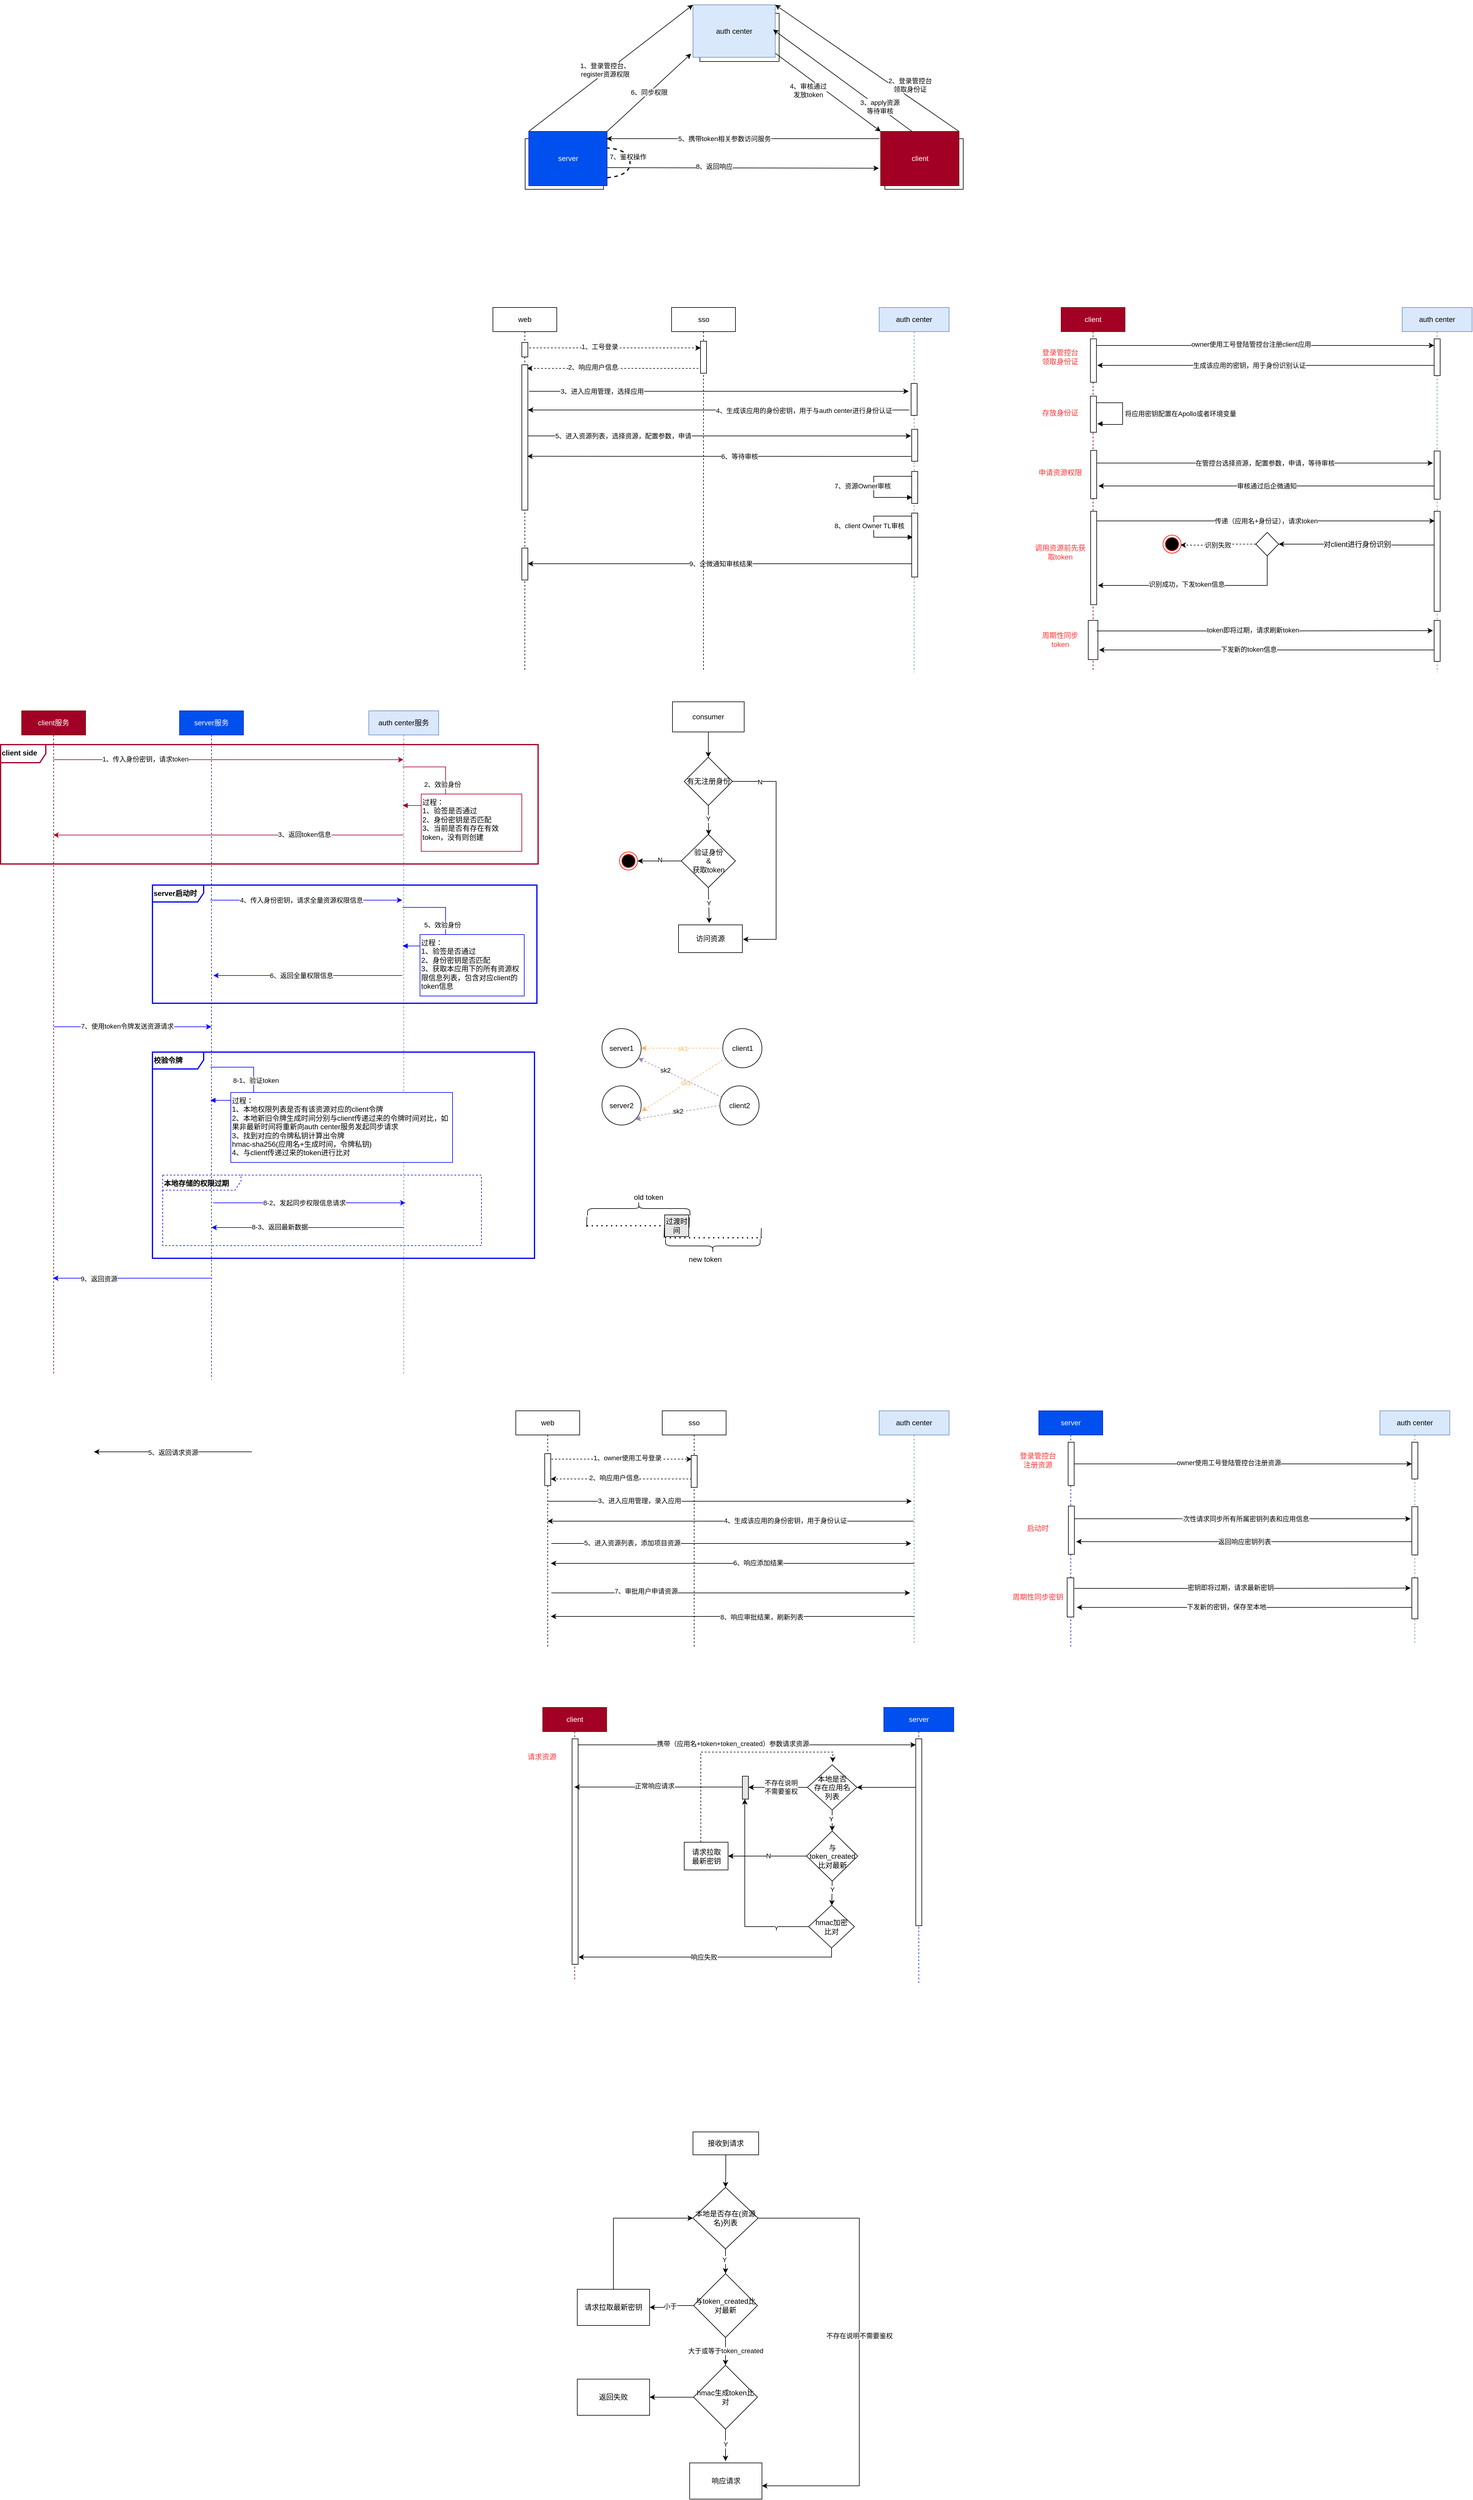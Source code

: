 <mxfile version="15.2.1" type="github">
  <diagram id="C5RBs43oDa-KdzZeNtuy" name="Page-1">
    <mxGraphModel dx="2626" dy="-451" grid="0" gridSize="10" guides="1" tooltips="1" connect="1" arrows="1" fold="1" page="0" pageScale="1" pageWidth="827" pageHeight="1169" math="0" shadow="0">
      <root>
        <mxCell id="WIyWlLk6GJQsqaUBKTNV-0" />
        <mxCell id="WIyWlLk6GJQsqaUBKTNV-1" parent="WIyWlLk6GJQsqaUBKTNV-0" />
        <mxCell id="0JY7ROlr-kVMhh-dKAsf-133" value="&lt;b&gt;校验令牌&lt;/b&gt;" style="shape=umlFrame;whiteSpace=wrap;html=1;align=left;verticalAlign=top;strokeWidth=2;strokeColor=#0000FF;width=85;height=28;" vertex="1" parent="WIyWlLk6GJQsqaUBKTNV-1">
          <mxGeometry x="-557" y="2945" width="634" height="342" as="geometry" />
        </mxCell>
        <mxCell id="0JY7ROlr-kVMhh-dKAsf-139" value="&lt;b&gt;本地存储的权限过期&lt;/b&gt;" style="shape=umlFrame;whiteSpace=wrap;html=1;align=left;verticalAlign=top;strokeWidth=1;strokeColor=#0000FF;width=130;height=25;dashed=1;" vertex="1" parent="WIyWlLk6GJQsqaUBKTNV-1">
          <mxGeometry x="-540" y="3149" width="529" height="117" as="geometry" />
        </mxCell>
        <mxCell id="0JY7ROlr-kVMhh-dKAsf-117" value="&lt;b&gt;client side&lt;/b&gt;" style="shape=umlFrame;whiteSpace=wrap;html=1;align=left;verticalAlign=top;strokeWidth=2;strokeColor=#A20025;width=75;height=30;" vertex="1" parent="WIyWlLk6GJQsqaUBKTNV-1">
          <mxGeometry x="-809" y="2435" width="892" height="198" as="geometry" />
        </mxCell>
        <mxCell id="JHoGeUMgcDAlhT3e80eg-0" value="auth center" style="shape=umlLifeline;perimeter=lifelinePerimeter;whiteSpace=wrap;html=1;container=1;collapsible=0;recursiveResize=0;outlineConnect=0;fillColor=#dae8fc;strokeColor=#6c8ebf;" parent="WIyWlLk6GJQsqaUBKTNV-1" vertex="1">
          <mxGeometry x="649" y="1710" width="116" height="605" as="geometry" />
        </mxCell>
        <mxCell id="JHoGeUMgcDAlhT3e80eg-1" value="web" style="shape=umlLifeline;perimeter=lifelinePerimeter;whiteSpace=wrap;html=1;container=1;collapsible=0;recursiveResize=0;outlineConnect=0;" parent="WIyWlLk6GJQsqaUBKTNV-1" vertex="1">
          <mxGeometry x="8" y="1710" width="106" height="604" as="geometry" />
        </mxCell>
        <mxCell id="JHoGeUMgcDAlhT3e80eg-22" style="edgeStyle=orthogonalEdgeStyle;rounded=0;orthogonalLoop=1;jettySize=auto;html=1;" parent="WIyWlLk6GJQsqaUBKTNV-1" edge="1">
          <mxGeometry relative="1" as="geometry">
            <mxPoint x="699" y="1879.996" as="sourcePoint" />
            <mxPoint x="66" y="1880" as="targetPoint" />
            <Array as="points">
              <mxPoint x="221" y="1880" />
              <mxPoint x="221" y="1880" />
            </Array>
          </mxGeometry>
        </mxCell>
        <mxCell id="JHoGeUMgcDAlhT3e80eg-24" value="4、生成该应用的身份密钥，用于与auth center进行身份认证" style="edgeLabel;html=1;align=center;verticalAlign=middle;resizable=0;points=[];" parent="JHoGeUMgcDAlhT3e80eg-22" vertex="1" connectable="0">
          <mxGeometry x="0.374" relative="1" as="geometry">
            <mxPoint x="260" y="1" as="offset" />
          </mxGeometry>
        </mxCell>
        <mxCell id="JHoGeUMgcDAlhT3e80eg-19" style="edgeStyle=orthogonalEdgeStyle;rounded=0;orthogonalLoop=1;jettySize=auto;html=1;dashed=1;" parent="WIyWlLk6GJQsqaUBKTNV-1" edge="1">
          <mxGeometry relative="1" as="geometry">
            <mxPoint x="56.389" y="1777.0" as="sourcePoint" />
            <mxPoint x="353" y="1777.0" as="targetPoint" />
            <Array as="points">
              <mxPoint x="258" y="1777" />
              <mxPoint x="258" y="1777" />
            </Array>
          </mxGeometry>
        </mxCell>
        <mxCell id="JHoGeUMgcDAlhT3e80eg-20" value="1、工号登录" style="edgeLabel;html=1;align=center;verticalAlign=middle;resizable=0;points=[];" parent="JHoGeUMgcDAlhT3e80eg-19" vertex="1" connectable="0">
          <mxGeometry x="-0.432" y="1" relative="1" as="geometry">
            <mxPoint x="44" y="-1" as="offset" />
          </mxGeometry>
        </mxCell>
        <mxCell id="JHoGeUMgcDAlhT3e80eg-58" value="" style="rounded=0;whiteSpace=wrap;html=1;fillColor=#FFFFFF;" parent="WIyWlLk6GJQsqaUBKTNV-1" vertex="1">
          <mxGeometry x="351.5" y="1222" width="131.5" height="80" as="geometry" />
        </mxCell>
        <mxCell id="JHoGeUMgcDAlhT3e80eg-59" value="" style="rounded=0;whiteSpace=wrap;html=1;fillColor=#FFFFFF;" parent="WIyWlLk6GJQsqaUBKTNV-1" vertex="1">
          <mxGeometry x="61.5" y="1430" width="130" height="84" as="geometry" />
        </mxCell>
        <mxCell id="JHoGeUMgcDAlhT3e80eg-60" value="" style="rounded=0;whiteSpace=wrap;html=1;fillColor=#FFFFFF;" parent="WIyWlLk6GJQsqaUBKTNV-1" vertex="1">
          <mxGeometry x="658.5" y="1430" width="130" height="84" as="geometry" />
        </mxCell>
        <mxCell id="JHoGeUMgcDAlhT3e80eg-61" style="edgeStyle=none;rounded=0;orthogonalLoop=1;jettySize=auto;html=1;entryX=0;entryY=0;entryDx=0;entryDy=0;" parent="WIyWlLk6GJQsqaUBKTNV-1" target="JHoGeUMgcDAlhT3e80eg-72" edge="1">
          <mxGeometry relative="1" as="geometry">
            <mxPoint x="450.5" y="1269" as="sourcePoint" />
          </mxGeometry>
        </mxCell>
        <mxCell id="JHoGeUMgcDAlhT3e80eg-62" value="4、审核通过&lt;br&gt;发放token" style="edgeLabel;html=1;align=center;verticalAlign=middle;resizable=0;points=[];" parent="JHoGeUMgcDAlhT3e80eg-61" vertex="1" connectable="0">
          <mxGeometry x="0.027" relative="1" as="geometry">
            <mxPoint x="-23" y="4" as="offset" />
          </mxGeometry>
        </mxCell>
        <mxCell id="JHoGeUMgcDAlhT3e80eg-63" value="auth center" style="rounded=0;whiteSpace=wrap;html=1;fillColor=#dae8fc;strokeColor=#6c8ebf;" parent="WIyWlLk6GJQsqaUBKTNV-1" vertex="1">
          <mxGeometry x="340" y="1208" width="136.5" height="87" as="geometry" />
        </mxCell>
        <mxCell id="JHoGeUMgcDAlhT3e80eg-69" value="2、登录管控台&lt;br&gt;领取身份证" style="edgeStyle=none;rounded=0;orthogonalLoop=1;jettySize=auto;html=1;exitX=1;exitY=0;exitDx=0;exitDy=0;entryX=1;entryY=0;entryDx=0;entryDy=0;" parent="WIyWlLk6GJQsqaUBKTNV-1" source="JHoGeUMgcDAlhT3e80eg-72" target="JHoGeUMgcDAlhT3e80eg-63" edge="1">
          <mxGeometry x="-0.402" y="-17" relative="1" as="geometry">
            <mxPoint x="461" y="1212" as="targetPoint" />
            <mxPoint as="offset" />
          </mxGeometry>
        </mxCell>
        <mxCell id="JHoGeUMgcDAlhT3e80eg-70" style="edgeStyle=none;rounded=0;orthogonalLoop=1;jettySize=auto;html=1;entryX=0.992;entryY=0.133;entryDx=0;entryDy=0;entryPerimeter=0;" parent="WIyWlLk6GJQsqaUBKTNV-1" target="JHoGeUMgcDAlhT3e80eg-80" edge="1">
          <mxGeometry relative="1" as="geometry">
            <mxPoint x="649.5" y="1430" as="sourcePoint" />
            <mxPoint x="203.5" y="1427" as="targetPoint" />
          </mxGeometry>
        </mxCell>
        <mxCell id="JHoGeUMgcDAlhT3e80eg-71" value="5、携带token相关参数访问服务" style="edgeLabel;html=1;align=center;verticalAlign=middle;resizable=0;points=[];" parent="JHoGeUMgcDAlhT3e80eg-70" vertex="1" connectable="0">
          <mxGeometry x="0.14" relative="1" as="geometry">
            <mxPoint as="offset" />
          </mxGeometry>
        </mxCell>
        <mxCell id="JHoGeUMgcDAlhT3e80eg-86" style="edgeStyle=none;rounded=0;orthogonalLoop=1;jettySize=auto;html=1;entryX=1.023;entryY=0.338;entryDx=0;entryDy=0;entryPerimeter=0;startArrow=none;startFill=0;endSize=6;strokeColor=#000000;exitX=0.5;exitY=0;exitDx=0;exitDy=0;" parent="WIyWlLk6GJQsqaUBKTNV-1" edge="1">
          <mxGeometry relative="1" as="geometry">
            <mxPoint x="703.5" y="1418" as="sourcePoint" />
            <mxPoint x="473.024" y="1249.04" as="targetPoint" />
          </mxGeometry>
        </mxCell>
        <mxCell id="JHoGeUMgcDAlhT3e80eg-87" value="3、apply资源&lt;br&gt;等待审核" style="edgeLabel;html=1;align=center;verticalAlign=middle;resizable=0;points=[];" parent="JHoGeUMgcDAlhT3e80eg-86" vertex="1" connectable="0">
          <mxGeometry x="0.09" y="1" relative="1" as="geometry">
            <mxPoint x="72" y="50" as="offset" />
          </mxGeometry>
        </mxCell>
        <mxCell id="JHoGeUMgcDAlhT3e80eg-72" value="client" style="rounded=0;whiteSpace=wrap;html=1;fillColor=#a20025;strokeColor=#6F0000;fontColor=#ffffff;" parent="WIyWlLk6GJQsqaUBKTNV-1" vertex="1">
          <mxGeometry x="651.5" y="1418" width="130" height="90" as="geometry" />
        </mxCell>
        <mxCell id="JHoGeUMgcDAlhT3e80eg-73" style="edgeStyle=none;rounded=0;orthogonalLoop=1;jettySize=auto;html=1;entryX=0;entryY=0;entryDx=0;entryDy=0;exitX=0;exitY=0;exitDx=0;exitDy=0;" parent="WIyWlLk6GJQsqaUBKTNV-1" source="JHoGeUMgcDAlhT3e80eg-80" target="JHoGeUMgcDAlhT3e80eg-63" edge="1">
          <mxGeometry relative="1" as="geometry">
            <mxPoint x="283.5" y="1214" as="targetPoint" />
          </mxGeometry>
        </mxCell>
        <mxCell id="JHoGeUMgcDAlhT3e80eg-74" value="1、登录管控台、&lt;br&gt;register资源权限" style="edgeLabel;html=1;align=center;verticalAlign=middle;resizable=0;points=[];" parent="JHoGeUMgcDAlhT3e80eg-73" vertex="1" connectable="0">
          <mxGeometry x="-0.053" y="4" relative="1" as="geometry">
            <mxPoint as="offset" />
          </mxGeometry>
        </mxCell>
        <mxCell id="JHoGeUMgcDAlhT3e80eg-75" value="6、同步权限" style="edgeStyle=none;rounded=0;orthogonalLoop=1;jettySize=auto;html=1;exitX=1;exitY=0;exitDx=0;exitDy=0;entryX=-0.022;entryY=0.931;entryDx=0;entryDy=0;entryPerimeter=0;" parent="WIyWlLk6GJQsqaUBKTNV-1" source="JHoGeUMgcDAlhT3e80eg-80" target="JHoGeUMgcDAlhT3e80eg-63" edge="1">
          <mxGeometry relative="1" as="geometry" />
        </mxCell>
        <mxCell id="JHoGeUMgcDAlhT3e80eg-76" style="edgeStyle=none;rounded=0;orthogonalLoop=1;jettySize=auto;html=1;exitX=1;exitY=0.667;exitDx=0;exitDy=0;exitPerimeter=0;" parent="WIyWlLk6GJQsqaUBKTNV-1" source="JHoGeUMgcDAlhT3e80eg-80" edge="1">
          <mxGeometry relative="1" as="geometry">
            <mxPoint x="203.5" y="1478.5" as="sourcePoint" />
            <mxPoint x="648.5" y="1479" as="targetPoint" />
          </mxGeometry>
        </mxCell>
        <mxCell id="JHoGeUMgcDAlhT3e80eg-77" value="8、返回响应" style="edgeLabel;html=1;align=center;verticalAlign=middle;resizable=0;points=[];" parent="JHoGeUMgcDAlhT3e80eg-76" vertex="1" connectable="0">
          <mxGeometry x="-0.215" y="3" relative="1" as="geometry">
            <mxPoint as="offset" />
          </mxGeometry>
        </mxCell>
        <mxCell id="JHoGeUMgcDAlhT3e80eg-78" value="" style="endArrow=none;dashed=1;html=1;strokeWidth=2;edgeStyle=orthogonalEdgeStyle;curved=1;" parent="WIyWlLk6GJQsqaUBKTNV-1" edge="1">
          <mxGeometry width="50" height="50" relative="1" as="geometry">
            <mxPoint x="185.5" y="1495" as="sourcePoint" />
            <mxPoint x="185.5" y="1445" as="targetPoint" />
            <Array as="points">
              <mxPoint x="235.5" y="1495" />
              <mxPoint x="235.5" y="1445" />
            </Array>
          </mxGeometry>
        </mxCell>
        <mxCell id="JHoGeUMgcDAlhT3e80eg-79" value="7、鉴权操作" style="edgeLabel;html=1;align=center;verticalAlign=middle;resizable=0;points=[];" parent="JHoGeUMgcDAlhT3e80eg-78" vertex="1" connectable="0">
          <mxGeometry x="0.133" y="4" relative="1" as="geometry">
            <mxPoint as="offset" />
          </mxGeometry>
        </mxCell>
        <mxCell id="JHoGeUMgcDAlhT3e80eg-80" value="server" style="rounded=0;whiteSpace=wrap;html=1;fillColor=#0050ef;strokeColor=#001DBC;fontColor=#ffffff;" parent="WIyWlLk6GJQsqaUBKTNV-1" vertex="1">
          <mxGeometry x="67.5" y="1418" width="130" height="90" as="geometry" />
        </mxCell>
        <mxCell id="JHoGeUMgcDAlhT3e80eg-98" value="5、进入资源列表，选择资源，配置参数，申请" style="edgeStyle=none;rounded=0;orthogonalLoop=1;jettySize=auto;html=1;startArrow=none;startFill=0;endSize=6;strokeColor=#000000;" parent="WIyWlLk6GJQsqaUBKTNV-1" edge="1">
          <mxGeometry x="-0.493" relative="1" as="geometry">
            <mxPoint x="60.5" y="1923" as="sourcePoint" />
            <mxPoint x="702" y="1923" as="targetPoint" />
            <mxPoint x="1" as="offset" />
          </mxGeometry>
        </mxCell>
        <mxCell id="JHoGeUMgcDAlhT3e80eg-99" value="6、等待审核" style="edgeStyle=none;rounded=0;orthogonalLoop=1;jettySize=auto;html=1;startArrow=none;startFill=0;endSize=6;strokeColor=#000000;entryX=0.538;entryY=0.349;entryDx=0;entryDy=0;entryPerimeter=0;" parent="WIyWlLk6GJQsqaUBKTNV-1" edge="1">
          <mxGeometry x="-0.105" relative="1" as="geometry">
            <mxPoint x="702" y="1957" as="sourcePoint" />
            <mxPoint x="65.028" y="1956.796" as="targetPoint" />
            <mxPoint as="offset" />
          </mxGeometry>
        </mxCell>
        <mxCell id="0JY7ROlr-kVMhh-dKAsf-88" style="edgeStyle=none;rounded=0;orthogonalLoop=1;jettySize=auto;html=1;" edge="1" parent="WIyWlLk6GJQsqaUBKTNV-1">
          <mxGeometry relative="1" as="geometry">
            <mxPoint x="706.5" y="3723" as="sourcePoint" />
            <mxPoint x="98.5" y="3723" as="targetPoint" />
            <Array as="points">
              <mxPoint x="307" y="3723" />
            </Array>
          </mxGeometry>
        </mxCell>
        <mxCell id="0JY7ROlr-kVMhh-dKAsf-89" value="4、生成该应用的身份密钥，用于身份认证" style="edgeLabel;html=1;align=center;verticalAlign=middle;resizable=0;points=[];" vertex="1" connectable="0" parent="0JY7ROlr-kVMhh-dKAsf-88">
          <mxGeometry x="0.102" y="-1" relative="1" as="geometry">
            <mxPoint x="121" as="offset" />
          </mxGeometry>
        </mxCell>
        <mxCell id="JHoGeUMgcDAlhT3e80eg-116" value="auth center" style="shape=umlLifeline;perimeter=lifelinePerimeter;whiteSpace=wrap;html=1;container=1;collapsible=0;recursiveResize=0;outlineConnect=0;fillColor=#dae8fc;strokeColor=#6c8ebf;" parent="WIyWlLk6GJQsqaUBKTNV-1" vertex="1">
          <mxGeometry x="649" y="3540" width="116" height="385" as="geometry" />
        </mxCell>
        <mxCell id="JHoGeUMgcDAlhT3e80eg-120" value="web" style="shape=umlLifeline;perimeter=lifelinePerimeter;whiteSpace=wrap;html=1;container=1;collapsible=0;recursiveResize=0;outlineConnect=0;" parent="WIyWlLk6GJQsqaUBKTNV-1" vertex="1">
          <mxGeometry x="46" y="3540" width="106" height="393" as="geometry" />
        </mxCell>
        <mxCell id="0JY7ROlr-kVMhh-dKAsf-152" value="" style="html=1;points=[];perimeter=orthogonalPerimeter;strokeColor=#000000;strokeWidth=1;align=left;verticalAlign=top;" vertex="1" parent="JHoGeUMgcDAlhT3e80eg-120">
          <mxGeometry x="48" y="71" width="10" height="53" as="geometry" />
        </mxCell>
        <mxCell id="JHoGeUMgcDAlhT3e80eg-129" style="edgeStyle=orthogonalEdgeStyle;rounded=0;orthogonalLoop=1;jettySize=auto;html=1;exitX=0.5;exitY=0.204;exitDx=0;exitDy=0;exitPerimeter=0;entryX=0.472;entryY=0.204;entryDx=0;entryDy=0;entryPerimeter=0;dashed=1;" parent="WIyWlLk6GJQsqaUBKTNV-1" edge="1">
          <mxGeometry relative="1" as="geometry">
            <mxPoint x="105" y="3620.172" as="sourcePoint" />
            <mxPoint x="338" y="3620.172" as="targetPoint" />
            <Array as="points" />
          </mxGeometry>
        </mxCell>
        <mxCell id="JHoGeUMgcDAlhT3e80eg-130" value="1、owner使用工号登录" style="edgeLabel;html=1;align=center;verticalAlign=middle;resizable=0;points=[];" parent="JHoGeUMgcDAlhT3e80eg-129" vertex="1" connectable="0">
          <mxGeometry x="-0.432" y="1" relative="1" as="geometry">
            <mxPoint x="60" y="-1" as="offset" />
          </mxGeometry>
        </mxCell>
        <mxCell id="JHoGeUMgcDAlhT3e80eg-154" style="edgeStyle=none;rounded=0;orthogonalLoop=1;jettySize=auto;html=1;exitX=0.5;exitY=1;exitDx=0;exitDy=0;entryX=0.5;entryY=0;entryDx=0;entryDy=0;fontColor=#000000;startArrow=none;startFill=0;endSize=6;strokeColor=#000000;" parent="WIyWlLk6GJQsqaUBKTNV-1" source="JHoGeUMgcDAlhT3e80eg-151" target="JHoGeUMgcDAlhT3e80eg-152" edge="1">
          <mxGeometry relative="1" as="geometry" />
        </mxCell>
        <mxCell id="JHoGeUMgcDAlhT3e80eg-151" value="consumer" style="rounded=0;whiteSpace=wrap;html=1;fontColor=#000000;strokeColor=#000000;fillColor=#FFFFFF;" parent="WIyWlLk6GJQsqaUBKTNV-1" vertex="1">
          <mxGeometry x="306" y="2364" width="119" height="50" as="geometry" />
        </mxCell>
        <mxCell id="JHoGeUMgcDAlhT3e80eg-155" style="edgeStyle=none;rounded=0;orthogonalLoop=1;jettySize=auto;html=1;exitX=0.5;exitY=1;exitDx=0;exitDy=0;fontColor=#000000;startArrow=none;startFill=0;endSize=6;strokeColor=#000000;" parent="WIyWlLk6GJQsqaUBKTNV-1" source="JHoGeUMgcDAlhT3e80eg-152" edge="1">
          <mxGeometry relative="1" as="geometry">
            <mxPoint x="366" y="2585" as="targetPoint" />
          </mxGeometry>
        </mxCell>
        <mxCell id="JHoGeUMgcDAlhT3e80eg-163" value="Y" style="edgeLabel;html=1;align=center;verticalAlign=middle;resizable=0;points=[];fontColor=#000000;" parent="JHoGeUMgcDAlhT3e80eg-155" vertex="1" connectable="0">
          <mxGeometry x="-0.102" y="-1" relative="1" as="geometry">
            <mxPoint as="offset" />
          </mxGeometry>
        </mxCell>
        <mxCell id="JHoGeUMgcDAlhT3e80eg-162" style="edgeStyle=orthogonalEdgeStyle;rounded=0;orthogonalLoop=1;jettySize=auto;html=1;fontColor=#000000;startArrow=none;startFill=0;endSize=6;strokeColor=#000000;" parent="WIyWlLk6GJQsqaUBKTNV-1" source="JHoGeUMgcDAlhT3e80eg-152" edge="1">
          <mxGeometry relative="1" as="geometry">
            <mxPoint x="423" y="2758" as="targetPoint" />
            <Array as="points">
              <mxPoint x="478" y="2496" />
              <mxPoint x="478" y="2758" />
            </Array>
          </mxGeometry>
        </mxCell>
        <mxCell id="JHoGeUMgcDAlhT3e80eg-164" value="N" style="edgeLabel;html=1;align=center;verticalAlign=middle;resizable=0;points=[];fontColor=#000000;" parent="JHoGeUMgcDAlhT3e80eg-162" vertex="1" connectable="0">
          <mxGeometry x="-0.77" y="-1" relative="1" as="geometry">
            <mxPoint as="offset" />
          </mxGeometry>
        </mxCell>
        <mxCell id="JHoGeUMgcDAlhT3e80eg-152" value="有无注册身份" style="rhombus;whiteSpace=wrap;html=1;fontColor=#000000;strokeColor=#000000;fillColor=#FFFFFF;" parent="WIyWlLk6GJQsqaUBKTNV-1" vertex="1">
          <mxGeometry x="325.5" y="2456" width="80" height="80" as="geometry" />
        </mxCell>
        <mxCell id="JHoGeUMgcDAlhT3e80eg-160" style="edgeStyle=none;rounded=0;orthogonalLoop=1;jettySize=auto;html=1;exitX=0.5;exitY=1;exitDx=0;exitDy=0;fontColor=#000000;startArrow=none;startFill=0;endSize=6;strokeColor=#000000;" parent="WIyWlLk6GJQsqaUBKTNV-1" source="JHoGeUMgcDAlhT3e80eg-157" edge="1">
          <mxGeometry relative="1" as="geometry">
            <mxPoint x="367" y="2731" as="targetPoint" />
          </mxGeometry>
        </mxCell>
        <mxCell id="JHoGeUMgcDAlhT3e80eg-167" value="Y" style="edgeLabel;html=1;align=center;verticalAlign=middle;resizable=0;points=[];fontColor=#000000;" parent="JHoGeUMgcDAlhT3e80eg-160" vertex="1" connectable="0">
          <mxGeometry x="-0.135" relative="1" as="geometry">
            <mxPoint as="offset" />
          </mxGeometry>
        </mxCell>
        <mxCell id="JHoGeUMgcDAlhT3e80eg-169" style="edgeStyle=orthogonalEdgeStyle;rounded=0;orthogonalLoop=1;jettySize=auto;html=1;entryX=1;entryY=0.5;entryDx=0;entryDy=0;fontColor=#000000;startArrow=none;startFill=0;endSize=6;strokeColor=#000000;" parent="WIyWlLk6GJQsqaUBKTNV-1" source="JHoGeUMgcDAlhT3e80eg-157" target="JHoGeUMgcDAlhT3e80eg-168" edge="1">
          <mxGeometry relative="1" as="geometry" />
        </mxCell>
        <mxCell id="JHoGeUMgcDAlhT3e80eg-171" value="N" style="edgeLabel;html=1;align=center;verticalAlign=middle;resizable=0;points=[];fontColor=#000000;" parent="JHoGeUMgcDAlhT3e80eg-169" vertex="1" connectable="0">
          <mxGeometry x="-0.021" y="-2" relative="1" as="geometry">
            <mxPoint as="offset" />
          </mxGeometry>
        </mxCell>
        <mxCell id="JHoGeUMgcDAlhT3e80eg-157" value="验证身份&lt;br&gt;&amp;amp;&lt;br&gt;获取token" style="rhombus;whiteSpace=wrap;html=1;fontColor=#000000;strokeColor=#000000;fillColor=#FFFFFF;" parent="WIyWlLk6GJQsqaUBKTNV-1" vertex="1">
          <mxGeometry x="320.5" y="2584" width="90" height="88" as="geometry" />
        </mxCell>
        <mxCell id="JHoGeUMgcDAlhT3e80eg-168" value="" style="ellipse;html=1;shape=endState;fillColor=#000000;strokeColor=#ff0000;fontColor=#000000;" parent="WIyWlLk6GJQsqaUBKTNV-1" vertex="1">
          <mxGeometry x="218" y="2613" width="30" height="30" as="geometry" />
        </mxCell>
        <mxCell id="JHoGeUMgcDAlhT3e80eg-170" value="访问资源" style="rounded=0;whiteSpace=wrap;html=1;fontColor=#000000;strokeColor=#000000;fillColor=#FFFFFF;" parent="WIyWlLk6GJQsqaUBKTNV-1" vertex="1">
          <mxGeometry x="316" y="2734" width="106" height="46" as="geometry" />
        </mxCell>
        <mxCell id="JHoGeUMgcDAlhT3e80eg-172" value="server" style="shape=umlLifeline;perimeter=lifelinePerimeter;whiteSpace=wrap;html=1;container=1;collapsible=0;recursiveResize=0;outlineConnect=0;fillColor=#0050ef;strokeColor=#001DBC;fontColor=#ffffff;" parent="WIyWlLk6GJQsqaUBKTNV-1" vertex="1">
          <mxGeometry x="656.75" y="4032" width="116" height="457" as="geometry" />
        </mxCell>
        <mxCell id="JHoGeUMgcDAlhT3e80eg-175" value="client" style="shape=umlLifeline;perimeter=lifelinePerimeter;whiteSpace=wrap;html=1;container=1;collapsible=0;recursiveResize=0;outlineConnect=0;fillColor=#a20025;strokeColor=#6F0000;fontColor=#ffffff;" parent="WIyWlLk6GJQsqaUBKTNV-1" vertex="1">
          <mxGeometry x="90.75" y="4032" width="106" height="454" as="geometry" />
        </mxCell>
        <mxCell id="JHoGeUMgcDAlhT3e80eg-176" value="" style="html=1;points=[];perimeter=orthogonalPerimeter;" parent="JHoGeUMgcDAlhT3e80eg-175" vertex="1">
          <mxGeometry x="48.62" y="52" width="10" height="374" as="geometry" />
        </mxCell>
        <mxCell id="JHoGeUMgcDAlhT3e80eg-179" value="请求资源" style="text;html=1;strokeColor=none;fillColor=none;align=center;verticalAlign=middle;whiteSpace=wrap;rounded=0;fontColor=#FF3333;" parent="JHoGeUMgcDAlhT3e80eg-175" vertex="1">
          <mxGeometry x="-47" y="64" width="91" height="36" as="geometry" />
        </mxCell>
        <mxCell id="A_OjdWBJRIQqMs_Nt-ZB-28" style="edgeStyle=none;rounded=0;orthogonalLoop=1;jettySize=auto;html=1;entryX=1;entryY=0.5;entryDx=0;entryDy=0;fontColor=#000000;strokeColor=#000000;" parent="WIyWlLk6GJQsqaUBKTNV-1" source="JHoGeUMgcDAlhT3e80eg-180" target="A_OjdWBJRIQqMs_Nt-ZB-27" edge="1">
          <mxGeometry relative="1" as="geometry" />
        </mxCell>
        <mxCell id="JHoGeUMgcDAlhT3e80eg-180" value="" style="html=1;points=[];perimeter=orthogonalPerimeter;" parent="WIyWlLk6GJQsqaUBKTNV-1" vertex="1">
          <mxGeometry x="709.75" y="4084" width="10" height="310" as="geometry" />
        </mxCell>
        <mxCell id="JHoGeUMgcDAlhT3e80eg-181" style="edgeStyle=orthogonalEdgeStyle;rounded=0;orthogonalLoop=1;jettySize=auto;html=1;" parent="WIyWlLk6GJQsqaUBKTNV-1" edge="1">
          <mxGeometry relative="1" as="geometry">
            <mxPoint x="149.37" y="4094" as="sourcePoint" />
            <mxPoint x="709.75" y="4094" as="targetPoint" />
            <Array as="points">
              <mxPoint x="623.75" y="4094" />
              <mxPoint x="623.75" y="4094" />
            </Array>
          </mxGeometry>
        </mxCell>
        <mxCell id="JHoGeUMgcDAlhT3e80eg-182" value="携带（应用名+token+token_created）参数请求资源" style="edgeLabel;html=1;align=center;verticalAlign=middle;resizable=0;points=[];" parent="JHoGeUMgcDAlhT3e80eg-181" vertex="1" connectable="0">
          <mxGeometry x="-0.432" y="1" relative="1" as="geometry">
            <mxPoint x="97" y="-1" as="offset" />
          </mxGeometry>
        </mxCell>
        <mxCell id="JHoGeUMgcDAlhT3e80eg-199" style="edgeStyle=orthogonalEdgeStyle;rounded=0;orthogonalLoop=1;jettySize=auto;html=1;exitX=0.5;exitY=1;exitDx=0;exitDy=0;entryX=0.5;entryY=0;entryDx=0;entryDy=0;fontColor=#000000;startArrow=none;startFill=0;endSize=6;strokeColor=#000000;" parent="WIyWlLk6GJQsqaUBKTNV-1" source="JHoGeUMgcDAlhT3e80eg-196" target="JHoGeUMgcDAlhT3e80eg-197" edge="1">
          <mxGeometry relative="1" as="geometry" />
        </mxCell>
        <mxCell id="JHoGeUMgcDAlhT3e80eg-196" value="接收到请求" style="rounded=0;whiteSpace=wrap;html=1;fontColor=#000000;strokeColor=#000000;fillColor=#FFFFFF;" parent="WIyWlLk6GJQsqaUBKTNV-1" vertex="1">
          <mxGeometry x="340" y="4736" width="109" height="38" as="geometry" />
        </mxCell>
        <mxCell id="JHoGeUMgcDAlhT3e80eg-201" style="edgeStyle=orthogonalEdgeStyle;rounded=0;orthogonalLoop=1;jettySize=auto;html=1;exitX=0.5;exitY=1;exitDx=0;exitDy=0;fontColor=#000000;startArrow=none;startFill=0;endSize=6;strokeColor=#000000;" parent="WIyWlLk6GJQsqaUBKTNV-1" source="JHoGeUMgcDAlhT3e80eg-197" target="JHoGeUMgcDAlhT3e80eg-200" edge="1">
          <mxGeometry relative="1" as="geometry" />
        </mxCell>
        <mxCell id="JHoGeUMgcDAlhT3e80eg-204" value="Y" style="edgeLabel;html=1;align=center;verticalAlign=middle;resizable=0;points=[];fontColor=#000000;" parent="JHoGeUMgcDAlhT3e80eg-201" vertex="1" connectable="0">
          <mxGeometry x="-0.138" y="2" relative="1" as="geometry">
            <mxPoint x="-4" as="offset" />
          </mxGeometry>
        </mxCell>
        <mxCell id="JHoGeUMgcDAlhT3e80eg-202" style="edgeStyle=orthogonalEdgeStyle;rounded=0;orthogonalLoop=1;jettySize=auto;html=1;fontColor=#000000;startArrow=none;startFill=0;endSize=6;strokeColor=#000000;entryX=1;entryY=0.633;entryDx=0;entryDy=0;entryPerimeter=0;" parent="WIyWlLk6GJQsqaUBKTNV-1" source="JHoGeUMgcDAlhT3e80eg-197" target="JHoGeUMgcDAlhT3e80eg-213" edge="1">
          <mxGeometry relative="1" as="geometry">
            <mxPoint x="626" y="4879" as="targetPoint" />
            <Array as="points">
              <mxPoint x="616" y="4879" />
              <mxPoint x="616" y="5323" />
            </Array>
          </mxGeometry>
        </mxCell>
        <mxCell id="JHoGeUMgcDAlhT3e80eg-203" value="不存在说明不需要鉴权" style="edgeLabel;html=1;align=center;verticalAlign=middle;resizable=0;points=[];fontColor=#000000;" parent="JHoGeUMgcDAlhT3e80eg-202" vertex="1" connectable="0">
          <mxGeometry x="-0.063" relative="1" as="geometry">
            <mxPoint as="offset" />
          </mxGeometry>
        </mxCell>
        <mxCell id="JHoGeUMgcDAlhT3e80eg-197" value="本地是否存在(资源名)列表" style="rhombus;whiteSpace=wrap;html=1;fontColor=#000000;strokeColor=#000000;fillColor=#FFFFFF;" parent="WIyWlLk6GJQsqaUBKTNV-1" vertex="1">
          <mxGeometry x="340" y="4828" width="108" height="102" as="geometry" />
        </mxCell>
        <mxCell id="JHoGeUMgcDAlhT3e80eg-206" value="" style="edgeStyle=orthogonalEdgeStyle;rounded=0;orthogonalLoop=1;jettySize=auto;html=1;fontColor=#000000;startArrow=none;startFill=0;endSize=6;strokeColor=#000000;" parent="WIyWlLk6GJQsqaUBKTNV-1" source="JHoGeUMgcDAlhT3e80eg-200" target="JHoGeUMgcDAlhT3e80eg-205" edge="1">
          <mxGeometry relative="1" as="geometry" />
        </mxCell>
        <mxCell id="JHoGeUMgcDAlhT3e80eg-207" value="大于或等于token_created" style="edgeLabel;html=1;align=center;verticalAlign=middle;resizable=0;points=[];fontColor=#000000;" parent="JHoGeUMgcDAlhT3e80eg-206" vertex="1" connectable="0">
          <mxGeometry x="-0.075" relative="1" as="geometry">
            <mxPoint as="offset" />
          </mxGeometry>
        </mxCell>
        <mxCell id="JHoGeUMgcDAlhT3e80eg-217" value="" style="edgeStyle=orthogonalEdgeStyle;rounded=0;orthogonalLoop=1;jettySize=auto;html=1;fontColor=#000000;startArrow=none;startFill=0;endSize=6;strokeColor=#000000;" parent="WIyWlLk6GJQsqaUBKTNV-1" source="JHoGeUMgcDAlhT3e80eg-200" target="JHoGeUMgcDAlhT3e80eg-216" edge="1">
          <mxGeometry relative="1" as="geometry" />
        </mxCell>
        <mxCell id="JHoGeUMgcDAlhT3e80eg-219" value="小于" style="edgeLabel;html=1;align=center;verticalAlign=middle;resizable=0;points=[];fontColor=#000000;" parent="JHoGeUMgcDAlhT3e80eg-217" vertex="1" connectable="0">
          <mxGeometry x="0.123" y="-2" relative="1" as="geometry">
            <mxPoint as="offset" />
          </mxGeometry>
        </mxCell>
        <mxCell id="JHoGeUMgcDAlhT3e80eg-200" value="与token_created比对最新" style="rhombus;whiteSpace=wrap;html=1;fontColor=#000000;strokeColor=#000000;fillColor=#FFFFFF;" parent="WIyWlLk6GJQsqaUBKTNV-1" vertex="1">
          <mxGeometry x="341" y="4971" width="106" height="106" as="geometry" />
        </mxCell>
        <mxCell id="JHoGeUMgcDAlhT3e80eg-209" value="" style="edgeStyle=orthogonalEdgeStyle;rounded=0;orthogonalLoop=1;jettySize=auto;html=1;fontColor=#000000;startArrow=none;startFill=0;endSize=6;strokeColor=#000000;" parent="WIyWlLk6GJQsqaUBKTNV-1" source="JHoGeUMgcDAlhT3e80eg-205" edge="1">
          <mxGeometry relative="1" as="geometry">
            <mxPoint x="394" y="5282" as="targetPoint" />
          </mxGeometry>
        </mxCell>
        <mxCell id="JHoGeUMgcDAlhT3e80eg-210" value="Y" style="edgeLabel;html=1;align=center;verticalAlign=middle;resizable=0;points=[];fontColor=#000000;" parent="JHoGeUMgcDAlhT3e80eg-209" vertex="1" connectable="0">
          <mxGeometry x="-0.075" relative="1" as="geometry">
            <mxPoint as="offset" />
          </mxGeometry>
        </mxCell>
        <mxCell id="JHoGeUMgcDAlhT3e80eg-215" style="edgeStyle=orthogonalEdgeStyle;rounded=0;orthogonalLoop=1;jettySize=auto;html=1;exitX=0;exitY=0.5;exitDx=0;exitDy=0;entryX=1;entryY=0.5;entryDx=0;entryDy=0;fontColor=#000000;startArrow=none;startFill=0;endSize=6;strokeColor=#000000;" parent="WIyWlLk6GJQsqaUBKTNV-1" source="JHoGeUMgcDAlhT3e80eg-205" target="JHoGeUMgcDAlhT3e80eg-211" edge="1">
          <mxGeometry relative="1" as="geometry" />
        </mxCell>
        <mxCell id="JHoGeUMgcDAlhT3e80eg-205" value="hmac生成token比对" style="rhombus;whiteSpace=wrap;html=1;fontColor=#000000;strokeColor=#000000;fillColor=#FFFFFF;" parent="WIyWlLk6GJQsqaUBKTNV-1" vertex="1">
          <mxGeometry x="341" y="5123" width="106" height="106" as="geometry" />
        </mxCell>
        <mxCell id="JHoGeUMgcDAlhT3e80eg-211" value="返回失败" style="rounded=0;whiteSpace=wrap;html=1;fontColor=#000000;strokeColor=#000000;fillColor=#FFFFFF;" parent="WIyWlLk6GJQsqaUBKTNV-1" vertex="1">
          <mxGeometry x="148" y="5146" width="120" height="60" as="geometry" />
        </mxCell>
        <mxCell id="JHoGeUMgcDAlhT3e80eg-213" value="响应请求" style="rounded=0;whiteSpace=wrap;html=1;fontColor=#000000;strokeColor=#000000;fillColor=#FFFFFF;" parent="WIyWlLk6GJQsqaUBKTNV-1" vertex="1">
          <mxGeometry x="334.5" y="5285" width="120" height="60" as="geometry" />
        </mxCell>
        <mxCell id="JHoGeUMgcDAlhT3e80eg-218" style="edgeStyle=orthogonalEdgeStyle;rounded=0;orthogonalLoop=1;jettySize=auto;html=1;entryX=0;entryY=0.5;entryDx=0;entryDy=0;fontColor=#000000;startArrow=none;startFill=0;endSize=6;strokeColor=#000000;" parent="WIyWlLk6GJQsqaUBKTNV-1" source="JHoGeUMgcDAlhT3e80eg-216" target="JHoGeUMgcDAlhT3e80eg-197" edge="1">
          <mxGeometry relative="1" as="geometry">
            <Array as="points">
              <mxPoint x="208" y="4879" />
            </Array>
          </mxGeometry>
        </mxCell>
        <mxCell id="JHoGeUMgcDAlhT3e80eg-216" value="请求拉取最新密钥" style="whiteSpace=wrap;html=1;fillColor=#FFFFFF;" parent="WIyWlLk6GJQsqaUBKTNV-1" vertex="1">
          <mxGeometry x="148" y="4997" width="120" height="60" as="geometry" />
        </mxCell>
        <mxCell id="A_OjdWBJRIQqMs_Nt-ZB-0" value="server1" style="ellipse;whiteSpace=wrap;html=1;aspect=fixed;" parent="WIyWlLk6GJQsqaUBKTNV-1" vertex="1">
          <mxGeometry x="189" y="2906" width="65" height="65" as="geometry" />
        </mxCell>
        <mxCell id="A_OjdWBJRIQqMs_Nt-ZB-1" value="server2" style="ellipse;whiteSpace=wrap;html=1;aspect=fixed;" parent="WIyWlLk6GJQsqaUBKTNV-1" vertex="1">
          <mxGeometry x="189" y="3001" width="65" height="65" as="geometry" />
        </mxCell>
        <mxCell id="A_OjdWBJRIQqMs_Nt-ZB-6" style="edgeStyle=orthogonalEdgeStyle;rounded=0;orthogonalLoop=1;jettySize=auto;html=1;entryX=1;entryY=0.5;entryDx=0;entryDy=0;exitX=0;exitY=0.5;exitDx=0;exitDy=0;dashed=1;strokeColor=#FFB366;" parent="WIyWlLk6GJQsqaUBKTNV-1" source="A_OjdWBJRIQqMs_Nt-ZB-3" target="A_OjdWBJRIQqMs_Nt-ZB-0" edge="1">
          <mxGeometry relative="1" as="geometry" />
        </mxCell>
        <mxCell id="A_OjdWBJRIQqMs_Nt-ZB-8" value="sk1" style="edgeLabel;html=1;align=center;verticalAlign=middle;resizable=0;points=[];fontColor=#FFB366;" parent="A_OjdWBJRIQqMs_Nt-ZB-6" vertex="1" connectable="0">
          <mxGeometry x="-0.018" relative="1" as="geometry">
            <mxPoint as="offset" />
          </mxGeometry>
        </mxCell>
        <mxCell id="A_OjdWBJRIQqMs_Nt-ZB-7" style="rounded=0;orthogonalLoop=1;jettySize=auto;html=1;entryX=1.015;entryY=0.646;entryDx=0;entryDy=0;entryPerimeter=0;dashed=1;strokeColor=#FFB366;" parent="WIyWlLk6GJQsqaUBKTNV-1" source="A_OjdWBJRIQqMs_Nt-ZB-3" target="A_OjdWBJRIQqMs_Nt-ZB-1" edge="1">
          <mxGeometry relative="1" as="geometry" />
        </mxCell>
        <mxCell id="A_OjdWBJRIQqMs_Nt-ZB-9" value="sk1" style="edgeLabel;html=1;align=center;verticalAlign=middle;resizable=0;points=[];fontColor=#FFB366;" parent="A_OjdWBJRIQqMs_Nt-ZB-7" vertex="1" connectable="0">
          <mxGeometry x="-0.045" y="-2" relative="1" as="geometry">
            <mxPoint x="1" as="offset" />
          </mxGeometry>
        </mxCell>
        <mxCell id="A_OjdWBJRIQqMs_Nt-ZB-3" value="client1" style="ellipse;whiteSpace=wrap;html=1;aspect=fixed;" parent="WIyWlLk6GJQsqaUBKTNV-1" vertex="1">
          <mxGeometry x="389.5" y="2906" width="65" height="65" as="geometry" />
        </mxCell>
        <mxCell id="A_OjdWBJRIQqMs_Nt-ZB-10" style="edgeStyle=none;rounded=0;orthogonalLoop=1;jettySize=auto;html=1;entryX=0.923;entryY=0.754;entryDx=0;entryDy=0;entryPerimeter=0;dashed=1;strokeColor=#A680B8;" parent="WIyWlLk6GJQsqaUBKTNV-1" source="A_OjdWBJRIQqMs_Nt-ZB-4" target="A_OjdWBJRIQqMs_Nt-ZB-0" edge="1">
          <mxGeometry relative="1" as="geometry" />
        </mxCell>
        <mxCell id="A_OjdWBJRIQqMs_Nt-ZB-11" value="sk2" style="edgeLabel;html=1;align=center;verticalAlign=middle;resizable=0;points=[];" parent="A_OjdWBJRIQqMs_Nt-ZB-10" vertex="1" connectable="0">
          <mxGeometry x="0.357" y="-1" relative="1" as="geometry">
            <mxPoint as="offset" />
          </mxGeometry>
        </mxCell>
        <mxCell id="A_OjdWBJRIQqMs_Nt-ZB-12" style="edgeStyle=none;rounded=0;orthogonalLoop=1;jettySize=auto;html=1;exitX=0;exitY=0.5;exitDx=0;exitDy=0;entryX=1;entryY=1;entryDx=0;entryDy=0;dashed=1;strokeColor=#A680B8;" parent="WIyWlLk6GJQsqaUBKTNV-1" source="A_OjdWBJRIQqMs_Nt-ZB-4" target="A_OjdWBJRIQqMs_Nt-ZB-1" edge="1">
          <mxGeometry relative="1" as="geometry" />
        </mxCell>
        <mxCell id="A_OjdWBJRIQqMs_Nt-ZB-13" value="sk2" style="edgeLabel;html=1;align=center;verticalAlign=middle;resizable=0;points=[];" parent="A_OjdWBJRIQqMs_Nt-ZB-12" vertex="1" connectable="0">
          <mxGeometry x="-0.01" y="-2" relative="1" as="geometry">
            <mxPoint as="offset" />
          </mxGeometry>
        </mxCell>
        <mxCell id="A_OjdWBJRIQqMs_Nt-ZB-4" value="client2" style="ellipse;whiteSpace=wrap;html=1;aspect=fixed;" parent="WIyWlLk6GJQsqaUBKTNV-1" vertex="1">
          <mxGeometry x="384.75" y="3001" width="65" height="65" as="geometry" />
        </mxCell>
        <mxCell id="A_OjdWBJRIQqMs_Nt-ZB-14" value="" style="endArrow=none;dashed=1;html=1;dashPattern=1 3;strokeWidth=2;fontColor=#FFB366;startArrow=none;" parent="WIyWlLk6GJQsqaUBKTNV-1" source="A_OjdWBJRIQqMs_Nt-ZB-25" edge="1">
          <mxGeometry width="50" height="50" relative="1" as="geometry">
            <mxPoint x="199" y="3235" as="sourcePoint" />
            <mxPoint x="334" y="3235" as="targetPoint" />
          </mxGeometry>
        </mxCell>
        <mxCell id="A_OjdWBJRIQqMs_Nt-ZB-15" value="" style="endArrow=none;html=1;fontColor=#FFB366;strokeColor=#000000;" parent="WIyWlLk6GJQsqaUBKTNV-1" edge="1">
          <mxGeometry width="50" height="50" relative="1" as="geometry">
            <mxPoint x="163.5" y="3235" as="sourcePoint" />
            <mxPoint x="164" y="3218" as="targetPoint" />
          </mxGeometry>
        </mxCell>
        <mxCell id="A_OjdWBJRIQqMs_Nt-ZB-16" value="" style="endArrow=none;html=1;fontColor=#FFB366;strokeColor=#000000;" parent="WIyWlLk6GJQsqaUBKTNV-1" edge="1">
          <mxGeometry width="50" height="50" relative="1" as="geometry">
            <mxPoint x="333.5" y="3236" as="sourcePoint" />
            <mxPoint x="334" y="3219" as="targetPoint" />
          </mxGeometry>
        </mxCell>
        <mxCell id="A_OjdWBJRIQqMs_Nt-ZB-18" value="" style="shape=curlyBracket;whiteSpace=wrap;html=1;rounded=1;fontColor=#FFB366;rotation=90;" parent="WIyWlLk6GJQsqaUBKTNV-1" vertex="1">
          <mxGeometry x="238.5" y="3119.5" width="23" height="170" as="geometry" />
        </mxCell>
        <mxCell id="A_OjdWBJRIQqMs_Nt-ZB-19" value="old token" style="text;html=1;align=center;verticalAlign=middle;resizable=0;points=[];autosize=1;strokeColor=none;fillColor=none;fontColor=#000000;" parent="WIyWlLk6GJQsqaUBKTNV-1" vertex="1">
          <mxGeometry x="236" y="3177" width="59" height="18" as="geometry" />
        </mxCell>
        <mxCell id="A_OjdWBJRIQqMs_Nt-ZB-20" value="" style="endArrow=none;dashed=1;html=1;dashPattern=1 3;strokeWidth=2;fontColor=#FFB366;" parent="WIyWlLk6GJQsqaUBKTNV-1" edge="1">
          <mxGeometry width="50" height="50" relative="1" as="geometry">
            <mxPoint x="293.5" y="3253" as="sourcePoint" />
            <mxPoint x="454" y="3253" as="targetPoint" />
          </mxGeometry>
        </mxCell>
        <mxCell id="A_OjdWBJRIQqMs_Nt-ZB-21" value="" style="endArrow=none;html=1;fontColor=#FFB366;strokeColor=#000000;" parent="WIyWlLk6GJQsqaUBKTNV-1" edge="1">
          <mxGeometry width="50" height="50" relative="1" as="geometry">
            <mxPoint x="292" y="3253" as="sourcePoint" />
            <mxPoint x="292.5" y="3236" as="targetPoint" />
          </mxGeometry>
        </mxCell>
        <mxCell id="A_OjdWBJRIQqMs_Nt-ZB-22" value="" style="endArrow=none;html=1;fontColor=#FFB366;strokeColor=#000000;" parent="WIyWlLk6GJQsqaUBKTNV-1" edge="1">
          <mxGeometry width="50" height="50" relative="1" as="geometry">
            <mxPoint x="453" y="3254" as="sourcePoint" />
            <mxPoint x="453.5" y="3237" as="targetPoint" />
          </mxGeometry>
        </mxCell>
        <mxCell id="A_OjdWBJRIQqMs_Nt-ZB-23" value="" style="shape=curlyBracket;whiteSpace=wrap;html=1;rounded=1;fontColor=#FFB366;rotation=-90;" parent="WIyWlLk6GJQsqaUBKTNV-1" vertex="1">
          <mxGeometry x="361.5" y="3188" width="23" height="157" as="geometry" />
        </mxCell>
        <mxCell id="A_OjdWBJRIQqMs_Nt-ZB-24" value="new token" style="text;html=1;align=center;verticalAlign=middle;resizable=0;points=[];autosize=1;strokeColor=none;fillColor=none;fontColor=#000000;" parent="WIyWlLk6GJQsqaUBKTNV-1" vertex="1">
          <mxGeometry x="327.5" y="3280" width="65" height="18" as="geometry" />
        </mxCell>
        <mxCell id="A_OjdWBJRIQqMs_Nt-ZB-25" value="过渡时间" style="rounded=0;whiteSpace=wrap;html=1;fontColor=#000000;fillColor=#E6E6E6;" parent="WIyWlLk6GJQsqaUBKTNV-1" vertex="1">
          <mxGeometry x="293" y="3215" width="40" height="36" as="geometry" />
        </mxCell>
        <mxCell id="A_OjdWBJRIQqMs_Nt-ZB-26" value="" style="endArrow=none;dashed=1;html=1;dashPattern=1 3;strokeWidth=2;fontColor=#FFB366;" parent="WIyWlLk6GJQsqaUBKTNV-1" target="A_OjdWBJRIQqMs_Nt-ZB-25" edge="1">
          <mxGeometry width="50" height="50" relative="1" as="geometry">
            <mxPoint x="164" y="3233" as="sourcePoint" />
            <mxPoint x="334" y="3235" as="targetPoint" />
          </mxGeometry>
        </mxCell>
        <mxCell id="A_OjdWBJRIQqMs_Nt-ZB-30" style="edgeStyle=none;rounded=0;orthogonalLoop=1;jettySize=auto;html=1;fontColor=#000000;strokeColor=#000000;" parent="WIyWlLk6GJQsqaUBKTNV-1" source="A_OjdWBJRIQqMs_Nt-ZB-27" target="A_OjdWBJRIQqMs_Nt-ZB-29" edge="1">
          <mxGeometry relative="1" as="geometry" />
        </mxCell>
        <mxCell id="A_OjdWBJRIQqMs_Nt-ZB-31" value="不存在说明&lt;br&gt;不需要鉴权" style="edgeLabel;html=1;align=center;verticalAlign=middle;resizable=0;points=[];fontColor=#000000;" parent="A_OjdWBJRIQqMs_Nt-ZB-30" vertex="1" connectable="0">
          <mxGeometry x="-0.102" y="-1" relative="1" as="geometry">
            <mxPoint as="offset" />
          </mxGeometry>
        </mxCell>
        <mxCell id="A_OjdWBJRIQqMs_Nt-ZB-35" style="edgeStyle=none;rounded=0;orthogonalLoop=1;jettySize=auto;html=1;exitX=0.5;exitY=1;exitDx=0;exitDy=0;entryX=0.5;entryY=0;entryDx=0;entryDy=0;fontColor=#000000;strokeColor=#000000;" parent="WIyWlLk6GJQsqaUBKTNV-1" source="A_OjdWBJRIQqMs_Nt-ZB-27" target="A_OjdWBJRIQqMs_Nt-ZB-34" edge="1">
          <mxGeometry relative="1" as="geometry" />
        </mxCell>
        <mxCell id="A_OjdWBJRIQqMs_Nt-ZB-36" value="Y" style="edgeLabel;html=1;align=center;verticalAlign=middle;resizable=0;points=[];fontColor=#000000;" parent="A_OjdWBJRIQqMs_Nt-ZB-35" vertex="1" connectable="0">
          <mxGeometry x="-0.132" y="-2" relative="1" as="geometry">
            <mxPoint as="offset" />
          </mxGeometry>
        </mxCell>
        <mxCell id="A_OjdWBJRIQqMs_Nt-ZB-27" value="本地是否&lt;br&gt;存在应用名&lt;br&gt;列表" style="rhombus;whiteSpace=wrap;html=1;fontColor=#000000;strokeColor=#000000;fillColor=#FFFFFF;" parent="WIyWlLk6GJQsqaUBKTNV-1" vertex="1">
          <mxGeometry x="530" y="4127" width="82" height="75" as="geometry" />
        </mxCell>
        <mxCell id="A_OjdWBJRIQqMs_Nt-ZB-32" style="edgeStyle=none;rounded=0;orthogonalLoop=1;jettySize=auto;html=1;fontColor=#000000;strokeColor=#000000;" parent="WIyWlLk6GJQsqaUBKTNV-1" edge="1">
          <mxGeometry relative="1" as="geometry">
            <mxPoint x="422" y="4164" as="sourcePoint" />
            <mxPoint x="143.25" y="4164" as="targetPoint" />
          </mxGeometry>
        </mxCell>
        <mxCell id="A_OjdWBJRIQqMs_Nt-ZB-33" value="正常响应请求" style="edgeLabel;html=1;align=center;verticalAlign=middle;resizable=0;points=[];fontColor=#000000;" parent="A_OjdWBJRIQqMs_Nt-ZB-32" vertex="1" connectable="0">
          <mxGeometry x="0.048" y="-2" relative="1" as="geometry">
            <mxPoint as="offset" />
          </mxGeometry>
        </mxCell>
        <mxCell id="A_OjdWBJRIQqMs_Nt-ZB-29" value="" style="html=1;points=[];perimeter=orthogonalPerimeter;fontColor=#000000;fillColor=#E6E6E6;" parent="WIyWlLk6GJQsqaUBKTNV-1" vertex="1">
          <mxGeometry x="422" y="4146" width="10" height="38" as="geometry" />
        </mxCell>
        <mxCell id="A_OjdWBJRIQqMs_Nt-ZB-39" style="edgeStyle=none;rounded=0;orthogonalLoop=1;jettySize=auto;html=1;entryX=1;entryY=0.5;entryDx=0;entryDy=0;fontColor=#000000;strokeColor=#000000;" parent="WIyWlLk6GJQsqaUBKTNV-1" source="A_OjdWBJRIQqMs_Nt-ZB-34" target="A_OjdWBJRIQqMs_Nt-ZB-37" edge="1">
          <mxGeometry relative="1" as="geometry" />
        </mxCell>
        <mxCell id="A_OjdWBJRIQqMs_Nt-ZB-43" value="N" style="edgeLabel;html=1;align=center;verticalAlign=middle;resizable=0;points=[];fontColor=#000000;" parent="A_OjdWBJRIQqMs_Nt-ZB-39" vertex="1" connectable="0">
          <mxGeometry x="-0.027" y="-1" relative="1" as="geometry">
            <mxPoint as="offset" />
          </mxGeometry>
        </mxCell>
        <mxCell id="A_OjdWBJRIQqMs_Nt-ZB-42" style="rounded=0;orthogonalLoop=1;jettySize=auto;html=1;exitX=0.5;exitY=1;exitDx=0;exitDy=0;fontColor=#000000;strokeColor=#000000;" parent="WIyWlLk6GJQsqaUBKTNV-1" source="A_OjdWBJRIQqMs_Nt-ZB-34" target="A_OjdWBJRIQqMs_Nt-ZB-38" edge="1">
          <mxGeometry relative="1" as="geometry" />
        </mxCell>
        <mxCell id="A_OjdWBJRIQqMs_Nt-ZB-44" value="Y" style="edgeLabel;html=1;align=center;verticalAlign=middle;resizable=0;points=[];fontColor=#000000;" parent="A_OjdWBJRIQqMs_Nt-ZB-42" vertex="1" connectable="0">
          <mxGeometry x="-0.303" relative="1" as="geometry">
            <mxPoint as="offset" />
          </mxGeometry>
        </mxCell>
        <mxCell id="A_OjdWBJRIQqMs_Nt-ZB-34" value="与&lt;br&gt;token_created&lt;br&gt;比对最新" style="rhombus;whiteSpace=wrap;html=1;fontColor=#000000;strokeColor=#000000;fillColor=#FFFFFF;" parent="WIyWlLk6GJQsqaUBKTNV-1" vertex="1">
          <mxGeometry x="528.5" y="4237" width="85" height="83" as="geometry" />
        </mxCell>
        <mxCell id="A_OjdWBJRIQqMs_Nt-ZB-41" style="edgeStyle=orthogonalEdgeStyle;rounded=0;orthogonalLoop=1;jettySize=auto;html=1;fontColor=#000000;strokeColor=#000000;dashed=1;" parent="WIyWlLk6GJQsqaUBKTNV-1" source="A_OjdWBJRIQqMs_Nt-ZB-37" edge="1">
          <mxGeometry relative="1" as="geometry">
            <mxPoint x="572" y="4123" as="targetPoint" />
            <Array as="points">
              <mxPoint x="353" y="4106" />
              <mxPoint x="572" y="4106" />
            </Array>
          </mxGeometry>
        </mxCell>
        <mxCell id="A_OjdWBJRIQqMs_Nt-ZB-37" value="请求拉取&lt;br&gt;最新密钥" style="whiteSpace=wrap;html=1;fillColor=#FFFFFF;" parent="WIyWlLk6GJQsqaUBKTNV-1" vertex="1">
          <mxGeometry x="325.5" y="4255.5" width="72.75" height="46" as="geometry" />
        </mxCell>
        <mxCell id="A_OjdWBJRIQqMs_Nt-ZB-46" style="edgeStyle=orthogonalEdgeStyle;rounded=0;orthogonalLoop=1;jettySize=auto;html=1;entryX=0.4;entryY=1;entryDx=0;entryDy=0;entryPerimeter=0;fontColor=#000000;strokeColor=#000000;" parent="WIyWlLk6GJQsqaUBKTNV-1" source="A_OjdWBJRIQqMs_Nt-ZB-38" target="A_OjdWBJRIQqMs_Nt-ZB-29" edge="1">
          <mxGeometry relative="1" as="geometry" />
        </mxCell>
        <mxCell id="A_OjdWBJRIQqMs_Nt-ZB-47" value="Y" style="edgeLabel;html=1;align=center;verticalAlign=middle;resizable=0;points=[];fontColor=#000000;" parent="A_OjdWBJRIQqMs_Nt-ZB-46" vertex="1" connectable="0">
          <mxGeometry x="-0.66" y="2" relative="1" as="geometry">
            <mxPoint as="offset" />
          </mxGeometry>
        </mxCell>
        <mxCell id="A_OjdWBJRIQqMs_Nt-ZB-51" style="edgeStyle=orthogonalEdgeStyle;rounded=0;orthogonalLoop=1;jettySize=auto;html=1;entryX=1.063;entryY=0.968;entryDx=0;entryDy=0;entryPerimeter=0;fontColor=#000000;strokeColor=#000000;" parent="WIyWlLk6GJQsqaUBKTNV-1" source="A_OjdWBJRIQqMs_Nt-ZB-38" target="JHoGeUMgcDAlhT3e80eg-176" edge="1">
          <mxGeometry relative="1" as="geometry">
            <Array as="points">
              <mxPoint x="570" y="4446" />
            </Array>
          </mxGeometry>
        </mxCell>
        <mxCell id="A_OjdWBJRIQqMs_Nt-ZB-52" value="响应失败" style="edgeLabel;html=1;align=center;verticalAlign=middle;resizable=0;points=[];fontColor=#000000;" parent="A_OjdWBJRIQqMs_Nt-ZB-51" vertex="1" connectable="0">
          <mxGeometry x="0.044" relative="1" as="geometry">
            <mxPoint as="offset" />
          </mxGeometry>
        </mxCell>
        <mxCell id="A_OjdWBJRIQqMs_Nt-ZB-38" value="hmac加密&lt;br&gt;比对" style="rhombus;whiteSpace=wrap;html=1;fontColor=#000000;strokeColor=#000000;fillColor=#FFFFFF;" parent="WIyWlLk6GJQsqaUBKTNV-1" vertex="1">
          <mxGeometry x="532" y="4360" width="76" height="71" as="geometry" />
        </mxCell>
        <mxCell id="0JY7ROlr-kVMhh-dKAsf-131" style="edgeStyle=none;rounded=0;orthogonalLoop=1;jettySize=auto;html=1;strokeColor=#0000FF;" edge="1" parent="WIyWlLk6GJQsqaUBKTNV-1">
          <mxGeometry relative="1" as="geometry">
            <mxPoint x="-721" y="2903" as="sourcePoint" />
            <mxPoint x="-459" y="2903" as="targetPoint" />
          </mxGeometry>
        </mxCell>
        <mxCell id="0JY7ROlr-kVMhh-dKAsf-132" value="7、使用token令牌发送资源请求" style="edgeLabel;html=1;align=center;verticalAlign=middle;resizable=0;points=[];" vertex="1" connectable="0" parent="0JY7ROlr-kVMhh-dKAsf-131">
          <mxGeometry x="-0.473" relative="1" as="geometry">
            <mxPoint x="53" y="-1" as="offset" />
          </mxGeometry>
        </mxCell>
        <mxCell id="0JY7ROlr-kVMhh-dKAsf-0" value="client服务" style="shape=umlLifeline;perimeter=lifelinePerimeter;whiteSpace=wrap;html=1;container=1;collapsible=0;recursiveResize=0;outlineConnect=0;fillColor=#a20025;strokeColor=#6F0000;fontColor=#ffffff;" vertex="1" parent="WIyWlLk6GJQsqaUBKTNV-1">
          <mxGeometry x="-774" y="2379" width="106" height="1101" as="geometry" />
        </mxCell>
        <mxCell id="0JY7ROlr-kVMhh-dKAsf-24" style="edgeStyle=none;rounded=0;orthogonalLoop=1;jettySize=auto;html=1;" edge="1" parent="WIyWlLk6GJQsqaUBKTNV-1">
          <mxGeometry relative="1" as="geometry">
            <mxPoint x="-392" y="3608" as="sourcePoint" />
            <mxPoint x="-654" y="3608" as="targetPoint" />
            <Array as="points">
              <mxPoint x="-538.5" y="3608" />
            </Array>
          </mxGeometry>
        </mxCell>
        <mxCell id="0JY7ROlr-kVMhh-dKAsf-25" value="5、返回请求资源" style="edgeLabel;html=1;align=center;verticalAlign=middle;resizable=0;points=[];" vertex="1" connectable="0" parent="0JY7ROlr-kVMhh-dKAsf-24">
          <mxGeometry x="0.011" y="1" relative="1" as="geometry">
            <mxPoint x="1" as="offset" />
          </mxGeometry>
        </mxCell>
        <mxCell id="0JY7ROlr-kVMhh-dKAsf-135" style="edgeStyle=none;rounded=0;orthogonalLoop=1;jettySize=auto;html=1;strokeColor=#0000FF;" edge="1" parent="WIyWlLk6GJQsqaUBKTNV-1">
          <mxGeometry relative="1" as="geometry">
            <mxPoint x="-460" y="3320" as="sourcePoint" />
            <mxPoint x="-722" y="3320" as="targetPoint" />
            <Array as="points">
              <mxPoint x="-605.5" y="3320" />
            </Array>
          </mxGeometry>
        </mxCell>
        <mxCell id="0JY7ROlr-kVMhh-dKAsf-136" value="9、返回资源" style="edgeLabel;html=1;align=center;verticalAlign=middle;resizable=0;points=[];" vertex="1" connectable="0" parent="0JY7ROlr-kVMhh-dKAsf-135">
          <mxGeometry x="0.431" y="1" relative="1" as="geometry">
            <mxPoint x="1" as="offset" />
          </mxGeometry>
        </mxCell>
        <mxCell id="0JY7ROlr-kVMhh-dKAsf-137" style="edgeStyle=none;rounded=0;orthogonalLoop=1;jettySize=auto;html=1;strokeColor=#0000FF;" edge="1" parent="WIyWlLk6GJQsqaUBKTNV-1">
          <mxGeometry relative="1" as="geometry">
            <mxPoint x="-456" y="3195" as="sourcePoint" />
            <mxPoint x="-137" y="3195" as="targetPoint" />
            <Array as="points">
              <mxPoint x="-249.5" y="3195" />
            </Array>
          </mxGeometry>
        </mxCell>
        <mxCell id="0JY7ROlr-kVMhh-dKAsf-138" value="8-2、发起同步权限信息请求" style="edgeLabel;html=1;align=center;verticalAlign=middle;resizable=0;points=[];" vertex="1" connectable="0" parent="0JY7ROlr-kVMhh-dKAsf-137">
          <mxGeometry x="-0.445" y="-1" relative="1" as="geometry">
            <mxPoint x="62" y="-1" as="offset" />
          </mxGeometry>
        </mxCell>
        <mxCell id="0JY7ROlr-kVMhh-dKAsf-6" value="server服务" style="shape=umlLifeline;perimeter=lifelinePerimeter;whiteSpace=wrap;html=1;container=1;collapsible=0;recursiveResize=0;outlineConnect=0;fillColor=#0050ef;strokeColor=#001DBC;fontColor=#ffffff;" vertex="1" parent="WIyWlLk6GJQsqaUBKTNV-1">
          <mxGeometry x="-512" y="2379" width="106" height="1109" as="geometry" />
        </mxCell>
        <mxCell id="0JY7ROlr-kVMhh-dKAsf-17" style="edgeStyle=none;rounded=0;orthogonalLoop=1;jettySize=auto;html=1;strokeColor=#A20025;" edge="1" parent="WIyWlLk6GJQsqaUBKTNV-1">
          <mxGeometry relative="1" as="geometry">
            <mxPoint x="-140.5" y="2585" as="sourcePoint" />
            <mxPoint x="-721.5" y="2585" as="targetPoint" />
            <Array as="points">
              <mxPoint x="-454" y="2585" />
            </Array>
          </mxGeometry>
        </mxCell>
        <mxCell id="0JY7ROlr-kVMhh-dKAsf-18" value="3、返回token信息" style="edgeLabel;html=1;align=center;verticalAlign=middle;resizable=0;points=[];" vertex="1" connectable="0" parent="0JY7ROlr-kVMhh-dKAsf-17">
          <mxGeometry x="0.028" y="-1" relative="1" as="geometry">
            <mxPoint x="134" as="offset" />
          </mxGeometry>
        </mxCell>
        <mxCell id="0JY7ROlr-kVMhh-dKAsf-140" style="edgeStyle=none;rounded=0;orthogonalLoop=1;jettySize=auto;html=1;strokeColor=#0000FF;" edge="1" parent="WIyWlLk6GJQsqaUBKTNV-1">
          <mxGeometry relative="1" as="geometry">
            <mxPoint x="-140" y="3236" as="sourcePoint" />
            <mxPoint x="-459" y="3236" as="targetPoint" />
          </mxGeometry>
        </mxCell>
        <mxCell id="0JY7ROlr-kVMhh-dKAsf-141" value="8-3、返回最新数据" style="edgeLabel;html=1;align=center;verticalAlign=middle;resizable=0;points=[];" vertex="1" connectable="0" parent="0JY7ROlr-kVMhh-dKAsf-140">
          <mxGeometry x="0.291" y="-1" relative="1" as="geometry">
            <mxPoint as="offset" />
          </mxGeometry>
        </mxCell>
        <mxCell id="0JY7ROlr-kVMhh-dKAsf-11" value="auth center服务" style="shape=umlLifeline;perimeter=lifelinePerimeter;whiteSpace=wrap;html=1;container=1;collapsible=0;recursiveResize=0;outlineConnect=0;fillColor=#dae8fc;strokeColor=#6c8ebf;" vertex="1" parent="WIyWlLk6GJQsqaUBKTNV-1">
          <mxGeometry x="-198" y="2379" width="116" height="1101" as="geometry" />
        </mxCell>
        <mxCell id="0JY7ROlr-kVMhh-dKAsf-15" value="" style="endArrow=classic;html=1;strokeColor=#A20025;" edge="1" parent="WIyWlLk6GJQsqaUBKTNV-1">
          <mxGeometry width="50" height="50" relative="1" as="geometry">
            <mxPoint x="-721.5" y="2460" as="sourcePoint" />
            <mxPoint x="-140.5" y="2460" as="targetPoint" />
            <Array as="points">
              <mxPoint x="-344" y="2460" />
            </Array>
          </mxGeometry>
        </mxCell>
        <mxCell id="0JY7ROlr-kVMhh-dKAsf-16" value="1、传入身份密钥，请求token" style="edgeLabel;html=1;align=center;verticalAlign=middle;resizable=0;points=[];" vertex="1" connectable="0" parent="0JY7ROlr-kVMhh-dKAsf-15">
          <mxGeometry x="-0.475" y="1" relative="1" as="geometry">
            <mxPoint as="offset" />
          </mxGeometry>
        </mxCell>
        <mxCell id="0JY7ROlr-kVMhh-dKAsf-23" value="8-1、验证token" style="edgeStyle=orthogonalEdgeStyle;html=1;align=left;spacingLeft=2;endArrow=block;rounded=0;strokeColor=#0000FF;" edge="1" parent="WIyWlLk6GJQsqaUBKTNV-1">
          <mxGeometry x="-0.658" y="-22" relative="1" as="geometry">
            <mxPoint x="-461" y="2970" as="sourcePoint" />
            <Array as="points">
              <mxPoint x="-389" y="2970" />
              <mxPoint x="-389" y="3025" />
              <mxPoint x="-461" y="3025" />
            </Array>
            <mxPoint x="-461" y="3025" as="targetPoint" />
            <mxPoint as="offset" />
          </mxGeometry>
        </mxCell>
        <mxCell id="0JY7ROlr-kVMhh-dKAsf-30" value="auth center" style="shape=umlLifeline;perimeter=lifelinePerimeter;whiteSpace=wrap;html=1;container=1;collapsible=0;recursiveResize=0;outlineConnect=0;fillColor=#dae8fc;strokeColor=#6c8ebf;" vertex="1" parent="WIyWlLk6GJQsqaUBKTNV-1">
          <mxGeometry x="1517" y="1710" width="116" height="605" as="geometry" />
        </mxCell>
        <mxCell id="0JY7ROlr-kVMhh-dKAsf-31" value="" style="html=1;points=[];perimeter=orthogonalPerimeter;" vertex="1" parent="0JY7ROlr-kVMhh-dKAsf-30">
          <mxGeometry x="53" y="338" width="10" height="166" as="geometry" />
        </mxCell>
        <mxCell id="0JY7ROlr-kVMhh-dKAsf-32" value="" style="html=1;points=[];perimeter=orthogonalPerimeter;strokeColor=#000000;fillColor=#FFFFFF;" vertex="1" parent="0JY7ROlr-kVMhh-dKAsf-30">
          <mxGeometry x="53" y="519" width="10" height="68" as="geometry" />
        </mxCell>
        <mxCell id="0JY7ROlr-kVMhh-dKAsf-33" value="" style="html=1;points=[];perimeter=orthogonalPerimeter;strokeColor=#000000;fillColor=#FFFFFF;" vertex="1" parent="0JY7ROlr-kVMhh-dKAsf-30">
          <mxGeometry x="53" y="238" width="10" height="80" as="geometry" />
        </mxCell>
        <mxCell id="0JY7ROlr-kVMhh-dKAsf-34" value="client" style="shape=umlLifeline;perimeter=lifelinePerimeter;whiteSpace=wrap;html=1;container=1;collapsible=0;recursiveResize=0;outlineConnect=0;fillColor=#a20025;strokeColor=#6F0000;fontColor=#ffffff;" vertex="1" parent="WIyWlLk6GJQsqaUBKTNV-1">
          <mxGeometry x="951" y="1710" width="106" height="604" as="geometry" />
        </mxCell>
        <mxCell id="0JY7ROlr-kVMhh-dKAsf-35" value="" style="html=1;points=[];perimeter=orthogonalPerimeter;" vertex="1" parent="0JY7ROlr-kVMhh-dKAsf-34">
          <mxGeometry x="48.62" y="52" width="10" height="72" as="geometry" />
        </mxCell>
        <mxCell id="0JY7ROlr-kVMhh-dKAsf-36" value="" style="html=1;points=[];perimeter=orthogonalPerimeter;" vertex="1" parent="0JY7ROlr-kVMhh-dKAsf-34">
          <mxGeometry x="49" y="338" width="10" height="155" as="geometry" />
        </mxCell>
        <mxCell id="0JY7ROlr-kVMhh-dKAsf-37" value="" style="html=1;points=[];perimeter=orthogonalPerimeter;strokeColor=#000000;fillColor=#FFFFFF;" vertex="1" parent="0JY7ROlr-kVMhh-dKAsf-34">
          <mxGeometry x="45" y="519" width="16" height="65" as="geometry" />
        </mxCell>
        <mxCell id="0JY7ROlr-kVMhh-dKAsf-38" value="" style="html=1;points=[];perimeter=orthogonalPerimeter;strokeColor=#000000;fillColor=#FFFFFF;" vertex="1" parent="0JY7ROlr-kVMhh-dKAsf-34">
          <mxGeometry x="49" y="237" width="10" height="80" as="geometry" />
        </mxCell>
        <mxCell id="0JY7ROlr-kVMhh-dKAsf-39" value="登录管控台&lt;br&gt;领取身份证" style="text;html=1;strokeColor=none;fillColor=none;align=center;verticalAlign=middle;whiteSpace=wrap;rounded=0;fontColor=#FF3333;" vertex="1" parent="0JY7ROlr-kVMhh-dKAsf-34">
          <mxGeometry x="-47" y="64" width="91" height="36" as="geometry" />
        </mxCell>
        <mxCell id="0JY7ROlr-kVMhh-dKAsf-40" style="edgeStyle=orthogonalEdgeStyle;rounded=0;orthogonalLoop=1;jettySize=auto;html=1;entryX=1.138;entryY=0.504;entryDx=0;entryDy=0;entryPerimeter=0;" edge="1" parent="WIyWlLk6GJQsqaUBKTNV-1">
          <mxGeometry relative="1" as="geometry">
            <mxPoint x="1570" y="1805.976" as="sourcePoint" />
            <mxPoint x="1011" y="1805.976" as="targetPoint" />
          </mxGeometry>
        </mxCell>
        <mxCell id="0JY7ROlr-kVMhh-dKAsf-41" value="生成该应用的密钥，用于身份识别认证" style="edgeLabel;html=1;align=center;verticalAlign=middle;resizable=0;points=[];" vertex="1" connectable="0" parent="0JY7ROlr-kVMhh-dKAsf-40">
          <mxGeometry x="0.374" relative="1" as="geometry">
            <mxPoint x="77" as="offset" />
          </mxGeometry>
        </mxCell>
        <mxCell id="0JY7ROlr-kVMhh-dKAsf-42" value="" style="html=1;points=[];perimeter=orthogonalPerimeter;" vertex="1" parent="WIyWlLk6GJQsqaUBKTNV-1">
          <mxGeometry x="1570" y="1762" width="10" height="61" as="geometry" />
        </mxCell>
        <mxCell id="0JY7ROlr-kVMhh-dKAsf-43" style="edgeStyle=orthogonalEdgeStyle;rounded=0;orthogonalLoop=1;jettySize=auto;html=1;" edge="1" parent="WIyWlLk6GJQsqaUBKTNV-1">
          <mxGeometry relative="1" as="geometry">
            <mxPoint x="1009.62" y="1773" as="sourcePoint" />
            <mxPoint x="1570" y="1773" as="targetPoint" />
            <Array as="points">
              <mxPoint x="1484" y="1773" />
              <mxPoint x="1484" y="1773" />
            </Array>
          </mxGeometry>
        </mxCell>
        <mxCell id="0JY7ROlr-kVMhh-dKAsf-44" value="owner使用工号登陆管控台注册client应用" style="edgeLabel;html=1;align=center;verticalAlign=middle;resizable=0;points=[];" vertex="1" connectable="0" parent="0JY7ROlr-kVMhh-dKAsf-43">
          <mxGeometry x="-0.432" y="1" relative="1" as="geometry">
            <mxPoint x="97" y="-1" as="offset" />
          </mxGeometry>
        </mxCell>
        <mxCell id="0JY7ROlr-kVMhh-dKAsf-45" value="" style="html=1;points=[];perimeter=orthogonalPerimeter;" vertex="1" parent="WIyWlLk6GJQsqaUBKTNV-1">
          <mxGeometry x="999.62" y="1857" width="10" height="60" as="geometry" />
        </mxCell>
        <mxCell id="0JY7ROlr-kVMhh-dKAsf-46" value="将应用密钥配置在Apollo或者环境变量" style="edgeStyle=orthogonalEdgeStyle;html=1;align=left;spacingLeft=2;endArrow=block;rounded=0;entryX=1.138;entryY=0.767;entryDx=0;entryDy=0;entryPerimeter=0;" edge="1" parent="WIyWlLk6GJQsqaUBKTNV-1" target="0JY7ROlr-kVMhh-dKAsf-45">
          <mxGeometry relative="1" as="geometry">
            <mxPoint x="1009.62" y="1868" as="sourcePoint" />
            <Array as="points">
              <mxPoint x="1053" y="1868" />
              <mxPoint x="1053" y="1904" />
              <mxPoint x="1015" y="1904" />
              <mxPoint x="1015" y="1903" />
            </Array>
            <mxPoint x="1015" y="1904" as="targetPoint" />
          </mxGeometry>
        </mxCell>
        <mxCell id="0JY7ROlr-kVMhh-dKAsf-47" value="传递（应用名+身份证），请求token" style="edgeStyle=orthogonalEdgeStyle;rounded=0;orthogonalLoop=1;jettySize=auto;html=1;entryX=0.1;entryY=0.5;entryDx=0;entryDy=0;entryPerimeter=0;" edge="1" parent="WIyWlLk6GJQsqaUBKTNV-1">
          <mxGeometry relative="1" as="geometry">
            <mxPoint x="1010" y="2064" as="sourcePoint" />
            <mxPoint x="1571" y="2064" as="targetPoint" />
          </mxGeometry>
        </mxCell>
        <mxCell id="0JY7ROlr-kVMhh-dKAsf-48" style="edgeStyle=orthogonalEdgeStyle;rounded=0;orthogonalLoop=1;jettySize=auto;html=1;endSize=6;strokeColor=#000000;dashed=1;" edge="1" parent="WIyWlLk6GJQsqaUBKTNV-1" source="0JY7ROlr-kVMhh-dKAsf-52">
          <mxGeometry relative="1" as="geometry">
            <mxPoint x="1149" y="2104" as="targetPoint" />
          </mxGeometry>
        </mxCell>
        <mxCell id="0JY7ROlr-kVMhh-dKAsf-49" value="识别失败" style="edgeLabel;html=1;align=center;verticalAlign=middle;resizable=0;points=[];" vertex="1" connectable="0" parent="0JY7ROlr-kVMhh-dKAsf-48">
          <mxGeometry x="-0.009" y="-1" relative="1" as="geometry">
            <mxPoint as="offset" />
          </mxGeometry>
        </mxCell>
        <mxCell id="0JY7ROlr-kVMhh-dKAsf-50" style="edgeStyle=orthogonalEdgeStyle;rounded=0;orthogonalLoop=1;jettySize=auto;html=1;startArrow=none;startFill=0;endSize=6;strokeColor=#000000;" edge="1" parent="WIyWlLk6GJQsqaUBKTNV-1" source="0JY7ROlr-kVMhh-dKAsf-52">
          <mxGeometry relative="1" as="geometry">
            <mxPoint x="1012" y="2171" as="targetPoint" />
            <Array as="points">
              <mxPoint x="1293" y="2171" />
            </Array>
          </mxGeometry>
        </mxCell>
        <mxCell id="0JY7ROlr-kVMhh-dKAsf-51" value="识别成功，下发token信息" style="edgeLabel;html=1;align=center;verticalAlign=middle;resizable=0;points=[];" vertex="1" connectable="0" parent="0JY7ROlr-kVMhh-dKAsf-50">
          <mxGeometry x="0.278" y="-1" relative="1" as="geometry">
            <mxPoint x="28" y="-1" as="offset" />
          </mxGeometry>
        </mxCell>
        <mxCell id="0JY7ROlr-kVMhh-dKAsf-52" value="" style="rhombus;whiteSpace=wrap;html=1;fillColor=#FFFFFF;strokeColor=#000000;" vertex="1" parent="WIyWlLk6GJQsqaUBKTNV-1">
          <mxGeometry x="1274" y="2083" width="38" height="39" as="geometry" />
        </mxCell>
        <mxCell id="0JY7ROlr-kVMhh-dKAsf-53" value="&lt;span style=&quot;font-size: 12px ; background-color: rgb(248 , 249 , 250)&quot;&gt;对client进行身份识别&lt;/span&gt;" style="edgeStyle=orthogonalEdgeStyle;rounded=0;orthogonalLoop=1;jettySize=auto;html=1;entryX=1;entryY=0.5;entryDx=0;entryDy=0;strokeColor=#000000;endSize=6;" edge="1" parent="WIyWlLk6GJQsqaUBKTNV-1" source="0JY7ROlr-kVMhh-dKAsf-31" target="0JY7ROlr-kVMhh-dKAsf-52">
          <mxGeometry relative="1" as="geometry">
            <Array as="points">
              <mxPoint x="1489" y="2104" />
            </Array>
          </mxGeometry>
        </mxCell>
        <mxCell id="0JY7ROlr-kVMhh-dKAsf-54" value="" style="ellipse;html=1;shape=endState;fillColor=#000000;strokeColor=#ff0000;" vertex="1" parent="WIyWlLk6GJQsqaUBKTNV-1">
          <mxGeometry x="1120" y="2087.5" width="30" height="30" as="geometry" />
        </mxCell>
        <mxCell id="0JY7ROlr-kVMhh-dKAsf-55" style="edgeStyle=orthogonalEdgeStyle;rounded=0;orthogonalLoop=1;jettySize=auto;html=1;entryX=-0.2;entryY=0.4;entryDx=0;entryDy=0;entryPerimeter=0;startArrow=none;startFill=0;endSize=6;strokeColor=#000000;" edge="1" parent="WIyWlLk6GJQsqaUBKTNV-1">
          <mxGeometry relative="1" as="geometry">
            <mxPoint x="1010" y="2246.5" as="sourcePoint" />
            <mxPoint x="1568" y="2246" as="targetPoint" />
            <Array as="points">
              <mxPoint x="1289" y="2246" />
            </Array>
          </mxGeometry>
        </mxCell>
        <mxCell id="0JY7ROlr-kVMhh-dKAsf-56" value="token即将过期，请求刷新token" style="edgeLabel;html=1;align=center;verticalAlign=middle;resizable=0;points=[];" vertex="1" connectable="0" parent="0JY7ROlr-kVMhh-dKAsf-55">
          <mxGeometry x="-0.072" y="3" relative="1" as="geometry">
            <mxPoint y="1" as="offset" />
          </mxGeometry>
        </mxCell>
        <mxCell id="0JY7ROlr-kVMhh-dKAsf-57" style="edgeStyle=orthogonalEdgeStyle;rounded=0;orthogonalLoop=1;jettySize=auto;html=1;startArrow=none;startFill=0;endSize=6;strokeColor=#000000;" edge="1" parent="WIyWlLk6GJQsqaUBKTNV-1" source="0JY7ROlr-kVMhh-dKAsf-32">
          <mxGeometry relative="1" as="geometry">
            <mxPoint x="1014" y="2278" as="targetPoint" />
            <Array as="points">
              <mxPoint x="1396" y="2278" />
              <mxPoint x="1396" y="2278" />
            </Array>
          </mxGeometry>
        </mxCell>
        <mxCell id="0JY7ROlr-kVMhh-dKAsf-58" value="下发新的token信息" style="edgeLabel;html=1;align=center;verticalAlign=middle;resizable=0;points=[];" vertex="1" connectable="0" parent="0JY7ROlr-kVMhh-dKAsf-57">
          <mxGeometry x="0.109" y="-1" relative="1" as="geometry">
            <mxPoint as="offset" />
          </mxGeometry>
        </mxCell>
        <mxCell id="0JY7ROlr-kVMhh-dKAsf-59" value="在管控台选择资源，配置参数，申请，等待审核" style="edgeStyle=none;rounded=0;orthogonalLoop=1;jettySize=auto;html=1;startArrow=none;startFill=0;endSize=6;strokeColor=#000000;" edge="1" parent="WIyWlLk6GJQsqaUBKTNV-1">
          <mxGeometry relative="1" as="geometry">
            <mxPoint x="1010" y="1968" as="sourcePoint" />
            <mxPoint x="1568" y="1968" as="targetPoint" />
          </mxGeometry>
        </mxCell>
        <mxCell id="0JY7ROlr-kVMhh-dKAsf-60" value="审核通过后企微通知" style="edgeStyle=none;rounded=0;orthogonalLoop=1;jettySize=auto;html=1;startArrow=none;startFill=0;endSize=6;strokeColor=#000000;" edge="1" parent="WIyWlLk6GJQsqaUBKTNV-1">
          <mxGeometry relative="1" as="geometry">
            <mxPoint x="1570" y="2006" as="sourcePoint" />
            <mxPoint x="1013" y="2006" as="targetPoint" />
          </mxGeometry>
        </mxCell>
        <mxCell id="0JY7ROlr-kVMhh-dKAsf-61" value="存放身份证" style="text;html=1;strokeColor=none;fillColor=none;align=center;verticalAlign=middle;whiteSpace=wrap;rounded=0;fontColor=#FF3333;" vertex="1" parent="WIyWlLk6GJQsqaUBKTNV-1">
          <mxGeometry x="904" y="1867" width="91" height="36" as="geometry" />
        </mxCell>
        <mxCell id="0JY7ROlr-kVMhh-dKAsf-62" value="申请资源权限" style="text;html=1;strokeColor=none;fillColor=none;align=center;verticalAlign=middle;whiteSpace=wrap;rounded=0;fontColor=#FF3333;" vertex="1" parent="WIyWlLk6GJQsqaUBKTNV-1">
          <mxGeometry x="904" y="1966" width="91" height="36" as="geometry" />
        </mxCell>
        <mxCell id="0JY7ROlr-kVMhh-dKAsf-63" value="调用资源前先获取token" style="text;html=1;strokeColor=none;fillColor=none;align=center;verticalAlign=middle;whiteSpace=wrap;rounded=0;fontColor=#FF3333;" vertex="1" parent="WIyWlLk6GJQsqaUBKTNV-1">
          <mxGeometry x="904" y="2098" width="91" height="36" as="geometry" />
        </mxCell>
        <mxCell id="0JY7ROlr-kVMhh-dKAsf-64" value="周期性同步token" style="text;html=1;strokeColor=none;fillColor=none;align=center;verticalAlign=middle;whiteSpace=wrap;rounded=0;fontColor=#FF3333;" vertex="1" parent="WIyWlLk6GJQsqaUBKTNV-1">
          <mxGeometry x="904" y="2243" width="91" height="36" as="geometry" />
        </mxCell>
        <mxCell id="0JY7ROlr-kVMhh-dKAsf-67" value="7、资源Owner审核" style="edgeStyle=orthogonalEdgeStyle;html=1;align=left;spacingLeft=2;endArrow=block;rounded=0;" edge="1" parent="WIyWlLk6GJQsqaUBKTNV-1">
          <mxGeometry x="-0.006" y="-69" relative="1" as="geometry">
            <mxPoint x="707" y="1990" as="sourcePoint" />
            <Array as="points">
              <mxPoint x="640" y="1990" />
              <mxPoint x="640" y="2025" />
            </Array>
            <mxPoint x="704" y="2025" as="targetPoint" />
            <mxPoint as="offset" />
          </mxGeometry>
        </mxCell>
        <mxCell id="0JY7ROlr-kVMhh-dKAsf-68" value="9、企微通知审核结果" style="edgeStyle=none;rounded=0;orthogonalLoop=1;jettySize=auto;html=1;startArrow=none;startFill=0;endSize=6;strokeColor=#000000;" edge="1" parent="WIyWlLk6GJQsqaUBKTNV-1">
          <mxGeometry relative="1" as="geometry">
            <mxPoint x="705" y="2135" as="sourcePoint" />
            <mxPoint x="66" y="2135" as="targetPoint" />
          </mxGeometry>
        </mxCell>
        <mxCell id="0JY7ROlr-kVMhh-dKAsf-69" value="auth center" style="shape=umlLifeline;perimeter=lifelinePerimeter;whiteSpace=wrap;html=1;container=1;collapsible=0;recursiveResize=0;outlineConnect=0;fillColor=#dae8fc;strokeColor=#6c8ebf;" vertex="1" parent="WIyWlLk6GJQsqaUBKTNV-1">
          <mxGeometry x="1480" y="3540" width="116" height="385" as="geometry" />
        </mxCell>
        <mxCell id="0JY7ROlr-kVMhh-dKAsf-70" value="" style="html=1;points=[];perimeter=orthogonalPerimeter;strokeColor=#000000;fillColor=#FFFFFF;" vertex="1" parent="0JY7ROlr-kVMhh-dKAsf-69">
          <mxGeometry x="53" y="277" width="10" height="68" as="geometry" />
        </mxCell>
        <mxCell id="0JY7ROlr-kVMhh-dKAsf-71" value="" style="html=1;points=[];perimeter=orthogonalPerimeter;strokeColor=#000000;fillColor=#FFFFFF;" vertex="1" parent="0JY7ROlr-kVMhh-dKAsf-69">
          <mxGeometry x="53" y="159" width="10" height="80" as="geometry" />
        </mxCell>
        <mxCell id="0JY7ROlr-kVMhh-dKAsf-72" value="server" style="shape=umlLifeline;perimeter=lifelinePerimeter;whiteSpace=wrap;html=1;container=1;collapsible=0;recursiveResize=0;outlineConnect=0;fillColor=#0050ef;strokeColor=#001DBC;fontColor=#ffffff;" vertex="1" parent="WIyWlLk6GJQsqaUBKTNV-1">
          <mxGeometry x="914" y="3540" width="106" height="393" as="geometry" />
        </mxCell>
        <mxCell id="0JY7ROlr-kVMhh-dKAsf-73" value="" style="html=1;points=[];perimeter=orthogonalPerimeter;" vertex="1" parent="0JY7ROlr-kVMhh-dKAsf-72">
          <mxGeometry x="48.62" y="52" width="10" height="72" as="geometry" />
        </mxCell>
        <mxCell id="0JY7ROlr-kVMhh-dKAsf-74" value="" style="html=1;points=[];perimeter=orthogonalPerimeter;strokeColor=#000000;fillColor=#FFFFFF;" vertex="1" parent="0JY7ROlr-kVMhh-dKAsf-72">
          <mxGeometry x="47" y="277" width="11" height="65" as="geometry" />
        </mxCell>
        <mxCell id="0JY7ROlr-kVMhh-dKAsf-75" value="" style="html=1;points=[];perimeter=orthogonalPerimeter;strokeColor=#000000;fillColor=#FFFFFF;" vertex="1" parent="0JY7ROlr-kVMhh-dKAsf-72">
          <mxGeometry x="49" y="158" width="10" height="80" as="geometry" />
        </mxCell>
        <mxCell id="0JY7ROlr-kVMhh-dKAsf-76" value="登录管控台&lt;br&gt;注册资源" style="text;html=1;strokeColor=none;fillColor=none;align=center;verticalAlign=middle;whiteSpace=wrap;rounded=0;fontColor=#FF3333;" vertex="1" parent="0JY7ROlr-kVMhh-dKAsf-72">
          <mxGeometry x="-47" y="64" width="91" height="36" as="geometry" />
        </mxCell>
        <mxCell id="0JY7ROlr-kVMhh-dKAsf-77" value="" style="html=1;points=[];perimeter=orthogonalPerimeter;" vertex="1" parent="WIyWlLk6GJQsqaUBKTNV-1">
          <mxGeometry x="1533" y="3592" width="10" height="61" as="geometry" />
        </mxCell>
        <mxCell id="0JY7ROlr-kVMhh-dKAsf-78" style="edgeStyle=orthogonalEdgeStyle;rounded=0;orthogonalLoop=1;jettySize=auto;html=1;" edge="1" parent="WIyWlLk6GJQsqaUBKTNV-1">
          <mxGeometry relative="1" as="geometry">
            <mxPoint x="972.62" y="3628" as="sourcePoint" />
            <mxPoint x="1533" y="3628" as="targetPoint" />
            <Array as="points">
              <mxPoint x="1447" y="3628" />
              <mxPoint x="1447" y="3628" />
            </Array>
          </mxGeometry>
        </mxCell>
        <mxCell id="0JY7ROlr-kVMhh-dKAsf-79" value="owner使用工号登陆管控台注册资源" style="edgeLabel;html=1;align=center;verticalAlign=middle;resizable=0;points=[];" vertex="1" connectable="0" parent="0JY7ROlr-kVMhh-dKAsf-78">
          <mxGeometry x="-0.432" y="1" relative="1" as="geometry">
            <mxPoint x="97" y="-1" as="offset" />
          </mxGeometry>
        </mxCell>
        <mxCell id="0JY7ROlr-kVMhh-dKAsf-80" style="edgeStyle=orthogonalEdgeStyle;rounded=0;orthogonalLoop=1;jettySize=auto;html=1;entryX=-0.2;entryY=0.4;entryDx=0;entryDy=0;entryPerimeter=0;startArrow=none;startFill=0;endSize=6;strokeColor=#000000;" edge="1" parent="WIyWlLk6GJQsqaUBKTNV-1">
          <mxGeometry relative="1" as="geometry">
            <mxPoint x="973" y="3834.5" as="sourcePoint" />
            <mxPoint x="1531" y="3834" as="targetPoint" />
            <Array as="points">
              <mxPoint x="1252" y="3834" />
            </Array>
          </mxGeometry>
        </mxCell>
        <mxCell id="0JY7ROlr-kVMhh-dKAsf-81" value="密钥即将过期，请求最新密钥" style="edgeLabel;html=1;align=center;verticalAlign=middle;resizable=0;points=[];" vertex="1" connectable="0" parent="0JY7ROlr-kVMhh-dKAsf-80">
          <mxGeometry x="-0.072" y="3" relative="1" as="geometry">
            <mxPoint y="1" as="offset" />
          </mxGeometry>
        </mxCell>
        <mxCell id="0JY7ROlr-kVMhh-dKAsf-82" style="edgeStyle=orthogonalEdgeStyle;rounded=0;orthogonalLoop=1;jettySize=auto;html=1;startArrow=none;startFill=0;endSize=6;strokeColor=#000000;" edge="1" parent="WIyWlLk6GJQsqaUBKTNV-1" source="0JY7ROlr-kVMhh-dKAsf-70">
          <mxGeometry relative="1" as="geometry">
            <mxPoint x="977" y="3866" as="targetPoint" />
            <Array as="points">
              <mxPoint x="1359" y="3866" />
              <mxPoint x="1359" y="3866" />
            </Array>
          </mxGeometry>
        </mxCell>
        <mxCell id="0JY7ROlr-kVMhh-dKAsf-83" value="下发新的密钥，保存至本地" style="edgeLabel;html=1;align=center;verticalAlign=middle;resizable=0;points=[];" vertex="1" connectable="0" parent="0JY7ROlr-kVMhh-dKAsf-82">
          <mxGeometry x="0.109" y="-1" relative="1" as="geometry">
            <mxPoint as="offset" />
          </mxGeometry>
        </mxCell>
        <mxCell id="0JY7ROlr-kVMhh-dKAsf-84" value="一次性请求同步所有所属密钥列表和应用信息" style="edgeStyle=none;rounded=0;orthogonalLoop=1;jettySize=auto;html=1;startArrow=none;startFill=0;endSize=6;strokeColor=#000000;" edge="1" parent="WIyWlLk6GJQsqaUBKTNV-1">
          <mxGeometry relative="1" as="geometry">
            <mxPoint x="973" y="3719" as="sourcePoint" />
            <mxPoint x="1531" y="3719" as="targetPoint" />
          </mxGeometry>
        </mxCell>
        <mxCell id="0JY7ROlr-kVMhh-dKAsf-85" value="返回响应密钥列表" style="edgeStyle=none;rounded=0;orthogonalLoop=1;jettySize=auto;html=1;startArrow=none;startFill=0;endSize=6;strokeColor=#000000;" edge="1" parent="WIyWlLk6GJQsqaUBKTNV-1">
          <mxGeometry relative="1" as="geometry">
            <mxPoint x="1533" y="3757" as="sourcePoint" />
            <mxPoint x="976" y="3757" as="targetPoint" />
          </mxGeometry>
        </mxCell>
        <mxCell id="0JY7ROlr-kVMhh-dKAsf-86" value="启动时" style="text;html=1;strokeColor=none;fillColor=none;align=center;verticalAlign=middle;whiteSpace=wrap;rounded=0;fontColor=#FF3333;" vertex="1" parent="WIyWlLk6GJQsqaUBKTNV-1">
          <mxGeometry x="867" y="3717" width="91" height="36" as="geometry" />
        </mxCell>
        <mxCell id="0JY7ROlr-kVMhh-dKAsf-87" value="周期性同步密钥" style="text;html=1;strokeColor=none;fillColor=none;align=center;verticalAlign=middle;whiteSpace=wrap;rounded=0;fontColor=#FF3333;" vertex="1" parent="WIyWlLk6GJQsqaUBKTNV-1">
          <mxGeometry x="867" y="3831" width="91" height="36" as="geometry" />
        </mxCell>
        <mxCell id="0JY7ROlr-kVMhh-dKAsf-90" style="edgeStyle=orthogonalEdgeStyle;rounded=0;orthogonalLoop=1;jettySize=auto;html=1;" edge="1" parent="WIyWlLk6GJQsqaUBKTNV-1">
          <mxGeometry relative="1" as="geometry">
            <mxPoint x="105" y="3760" as="sourcePoint" />
            <mxPoint x="702.19" y="3760" as="targetPoint" />
            <Array as="points">
              <mxPoint x="616.19" y="3760" />
              <mxPoint x="616.19" y="3760" />
            </Array>
          </mxGeometry>
        </mxCell>
        <mxCell id="0JY7ROlr-kVMhh-dKAsf-91" value="5、进入资源列表，添加项目资源" style="edgeLabel;html=1;align=center;verticalAlign=middle;resizable=0;points=[];" vertex="1" connectable="0" parent="0JY7ROlr-kVMhh-dKAsf-90">
          <mxGeometry x="-0.432" y="1" relative="1" as="geometry">
            <mxPoint x="-36" as="offset" />
          </mxGeometry>
        </mxCell>
        <mxCell id="0JY7ROlr-kVMhh-dKAsf-92" style="edgeStyle=none;rounded=0;orthogonalLoop=1;jettySize=auto;html=1;" edge="1" parent="WIyWlLk6GJQsqaUBKTNV-1">
          <mxGeometry relative="1" as="geometry">
            <mxPoint x="707.5" y="3793" as="sourcePoint" />
            <mxPoint x="104" y="3793" as="targetPoint" />
            <Array as="points">
              <mxPoint x="308" y="3793" />
            </Array>
          </mxGeometry>
        </mxCell>
        <mxCell id="0JY7ROlr-kVMhh-dKAsf-93" value="6、响应添加结果" style="edgeLabel;html=1;align=center;verticalAlign=middle;resizable=0;points=[];" vertex="1" connectable="0" parent="0JY7ROlr-kVMhh-dKAsf-92">
          <mxGeometry x="0.102" y="-1" relative="1" as="geometry">
            <mxPoint x="73" as="offset" />
          </mxGeometry>
        </mxCell>
        <mxCell id="0JY7ROlr-kVMhh-dKAsf-94" style="edgeStyle=orthogonalEdgeStyle;rounded=0;orthogonalLoop=1;jettySize=auto;html=1;" edge="1" parent="WIyWlLk6GJQsqaUBKTNV-1">
          <mxGeometry relative="1" as="geometry">
            <mxPoint x="105" y="3842" as="sourcePoint" />
            <mxPoint x="700.38" y="3842" as="targetPoint" />
            <Array as="points">
              <mxPoint x="614.38" y="3842" />
              <mxPoint x="614.38" y="3842" />
            </Array>
          </mxGeometry>
        </mxCell>
        <mxCell id="0JY7ROlr-kVMhh-dKAsf-95" value="7、审批用户申请资源" style="edgeLabel;html=1;align=center;verticalAlign=middle;resizable=0;points=[];" vertex="1" connectable="0" parent="0JY7ROlr-kVMhh-dKAsf-94">
          <mxGeometry x="-0.432" y="1" relative="1" as="geometry">
            <mxPoint x="-12" y="-2" as="offset" />
          </mxGeometry>
        </mxCell>
        <mxCell id="0JY7ROlr-kVMhh-dKAsf-96" style="edgeStyle=none;rounded=0;orthogonalLoop=1;jettySize=auto;html=1;" edge="1" parent="WIyWlLk6GJQsqaUBKTNV-1">
          <mxGeometry relative="1" as="geometry">
            <mxPoint x="707.5" y="3881" as="sourcePoint" />
            <mxPoint x="104" y="3881" as="targetPoint" />
            <Array as="points">
              <mxPoint x="308" y="3881" />
            </Array>
          </mxGeometry>
        </mxCell>
        <mxCell id="0JY7ROlr-kVMhh-dKAsf-97" value="8、响应审批结果，刷新列表" style="edgeLabel;html=1;align=center;verticalAlign=middle;resizable=0;points=[];" vertex="1" connectable="0" parent="0JY7ROlr-kVMhh-dKAsf-96">
          <mxGeometry x="0.102" y="-1" relative="1" as="geometry">
            <mxPoint x="79" y="2" as="offset" />
          </mxGeometry>
        </mxCell>
        <mxCell id="0JY7ROlr-kVMhh-dKAsf-98" value="8、client Owner TL审核" style="edgeStyle=orthogonalEdgeStyle;html=1;align=left;spacingLeft=2;endArrow=block;rounded=0;" edge="1" parent="WIyWlLk6GJQsqaUBKTNV-1">
          <mxGeometry x="-0.006" y="-69" relative="1" as="geometry">
            <mxPoint x="707" y="2056" as="sourcePoint" />
            <Array as="points">
              <mxPoint x="640" y="2056" />
              <mxPoint x="640" y="2091" />
            </Array>
            <mxPoint x="705" y="2091" as="targetPoint" />
            <mxPoint as="offset" />
          </mxGeometry>
        </mxCell>
        <mxCell id="0JY7ROlr-kVMhh-dKAsf-101" style="edgeStyle=none;rounded=0;orthogonalLoop=1;jettySize=auto;html=1;dashed=1;" edge="1" parent="WIyWlLk6GJQsqaUBKTNV-1">
          <mxGeometry relative="1" as="geometry">
            <mxPoint x="361" y="1811" as="sourcePoint" />
            <mxPoint x="64.5" y="1811" as="targetPoint" />
            <Array as="points">
              <mxPoint x="150" y="1811" />
            </Array>
          </mxGeometry>
        </mxCell>
        <mxCell id="0JY7ROlr-kVMhh-dKAsf-102" value="2、响应用户信息" style="edgeLabel;html=1;align=center;verticalAlign=middle;resizable=0;points=[];" vertex="1" connectable="0" parent="0JY7ROlr-kVMhh-dKAsf-101">
          <mxGeometry x="0.261" y="-2" relative="1" as="geometry">
            <mxPoint as="offset" />
          </mxGeometry>
        </mxCell>
        <mxCell id="0JY7ROlr-kVMhh-dKAsf-100" value="sso" style="shape=umlLifeline;perimeter=lifelinePerimeter;whiteSpace=wrap;html=1;container=1;collapsible=0;recursiveResize=0;outlineConnect=0;" vertex="1" parent="WIyWlLk6GJQsqaUBKTNV-1">
          <mxGeometry x="304.5" y="1710" width="106" height="604" as="geometry" />
        </mxCell>
        <mxCell id="0JY7ROlr-kVMhh-dKAsf-103" value="3、进入应用管理，选择应用" style="edgeStyle=none;rounded=0;orthogonalLoop=1;jettySize=auto;html=1;startArrow=none;startFill=0;endSize=6;strokeColor=#000000;" edge="1" parent="WIyWlLk6GJQsqaUBKTNV-1">
          <mxGeometry x="-0.62" relative="1" as="geometry">
            <mxPoint x="68" y="1849" as="sourcePoint" />
            <mxPoint x="698" y="1849" as="targetPoint" />
            <mxPoint x="1" as="offset" />
          </mxGeometry>
        </mxCell>
        <mxCell id="0JY7ROlr-kVMhh-dKAsf-106" style="edgeStyle=none;rounded=0;orthogonalLoop=1;jettySize=auto;html=1;dashed=1;" edge="1" parent="WIyWlLk6GJQsqaUBKTNV-1">
          <mxGeometry relative="1" as="geometry">
            <mxPoint x="338" y="3653" as="sourcePoint" />
            <mxPoint x="104" y="3653" as="targetPoint" />
            <Array as="points">
              <mxPoint x="209" y="3653" />
            </Array>
          </mxGeometry>
        </mxCell>
        <mxCell id="0JY7ROlr-kVMhh-dKAsf-107" value="2、响应用户信息" style="edgeLabel;html=1;align=center;verticalAlign=middle;resizable=0;points=[];" vertex="1" connectable="0" parent="0JY7ROlr-kVMhh-dKAsf-106">
          <mxGeometry x="0.304" y="-1" relative="1" as="geometry">
            <mxPoint x="23" y="-1" as="offset" />
          </mxGeometry>
        </mxCell>
        <mxCell id="0JY7ROlr-kVMhh-dKAsf-105" value="sso" style="shape=umlLifeline;perimeter=lifelinePerimeter;whiteSpace=wrap;html=1;container=1;collapsible=0;recursiveResize=0;outlineConnect=0;" vertex="1" parent="WIyWlLk6GJQsqaUBKTNV-1">
          <mxGeometry x="289" y="3540" width="106" height="393" as="geometry" />
        </mxCell>
        <mxCell id="0JY7ROlr-kVMhh-dKAsf-153" value="" style="html=1;points=[];perimeter=orthogonalPerimeter;strokeColor=#000000;strokeWidth=1;align=left;verticalAlign=top;" vertex="1" parent="0JY7ROlr-kVMhh-dKAsf-105">
          <mxGeometry x="48" y="74" width="10" height="53" as="geometry" />
        </mxCell>
        <mxCell id="0JY7ROlr-kVMhh-dKAsf-108" style="edgeStyle=orthogonalEdgeStyle;rounded=0;orthogonalLoop=1;jettySize=auto;html=1;" edge="1" parent="WIyWlLk6GJQsqaUBKTNV-1">
          <mxGeometry relative="1" as="geometry">
            <mxPoint x="100" y="3690" as="sourcePoint" />
            <mxPoint x="703" y="3690" as="targetPoint" />
            <Array as="points">
              <mxPoint x="611.19" y="3690" />
              <mxPoint x="611.19" y="3690" />
            </Array>
          </mxGeometry>
        </mxCell>
        <mxCell id="0JY7ROlr-kVMhh-dKAsf-109" value="3、进入应用管理，录入应用" style="edgeLabel;html=1;align=center;verticalAlign=middle;resizable=0;points=[];" vertex="1" connectable="0" parent="0JY7ROlr-kVMhh-dKAsf-108">
          <mxGeometry x="-0.432" y="1" relative="1" as="geometry">
            <mxPoint x="-21" as="offset" />
          </mxGeometry>
        </mxCell>
        <mxCell id="0JY7ROlr-kVMhh-dKAsf-110" value="2、效验身份" style="edgeStyle=orthogonalEdgeStyle;html=1;align=left;spacingLeft=2;endArrow=block;rounded=0;strokeColor=#A20025;" edge="1" parent="WIyWlLk6GJQsqaUBKTNV-1">
          <mxGeometry x="-0.691" y="-29" relative="1" as="geometry">
            <mxPoint x="-142" y="2472" as="sourcePoint" />
            <Array as="points">
              <mxPoint x="-70.5" y="2472" />
              <mxPoint x="-70.5" y="2536" />
            </Array>
            <mxPoint x="-142" y="2536" as="targetPoint" />
            <mxPoint as="offset" />
          </mxGeometry>
        </mxCell>
        <mxCell id="0JY7ROlr-kVMhh-dKAsf-116" value="过程：&lt;br&gt;1、验签是否通过&lt;br&gt;2、身份密钥是否匹配&lt;br&gt;3、当前是否有存在有效token，没有则创建" style="rounded=0;whiteSpace=wrap;html=1;fontColor=#000000;strokeColor=#A20025;fillColor=#FFFFFF;align=left;verticalAlign=top;" vertex="1" parent="WIyWlLk6GJQsqaUBKTNV-1">
          <mxGeometry x="-111" y="2517" width="167" height="95" as="geometry" />
        </mxCell>
        <mxCell id="0JY7ROlr-kVMhh-dKAsf-123" value="&lt;b&gt;server启动时&lt;/b&gt;" style="shape=umlFrame;whiteSpace=wrap;html=1;align=left;verticalAlign=top;strokeWidth=2;strokeColor=#0000FF;width=85;height=28;" vertex="1" parent="WIyWlLk6GJQsqaUBKTNV-1">
          <mxGeometry x="-557" y="2668" width="638" height="196" as="geometry" />
        </mxCell>
        <mxCell id="0JY7ROlr-kVMhh-dKAsf-124" style="edgeStyle=none;rounded=0;orthogonalLoop=1;jettySize=auto;html=1;strokeColor=#0000FF;" edge="1" parent="WIyWlLk6GJQsqaUBKTNV-1">
          <mxGeometry relative="1" as="geometry">
            <mxPoint x="-142.5" y="2818" as="sourcePoint" />
            <mxPoint x="-456" y="2818" as="targetPoint" />
            <Array as="points">
              <mxPoint x="-456" y="2818" />
            </Array>
          </mxGeometry>
        </mxCell>
        <mxCell id="0JY7ROlr-kVMhh-dKAsf-125" value="6、返回全量权限信息" style="edgeLabel;html=1;align=center;verticalAlign=middle;resizable=0;points=[];" vertex="1" connectable="0" parent="0JY7ROlr-kVMhh-dKAsf-124">
          <mxGeometry x="0.028" y="-1" relative="1" as="geometry">
            <mxPoint x="-7" y="1" as="offset" />
          </mxGeometry>
        </mxCell>
        <mxCell id="0JY7ROlr-kVMhh-dKAsf-126" value="" style="endArrow=classic;html=1;strokeColor=#0000FF;" edge="1" parent="WIyWlLk6GJQsqaUBKTNV-1">
          <mxGeometry width="50" height="50" relative="1" as="geometry">
            <mxPoint x="-461" y="2693" as="sourcePoint" />
            <mxPoint x="-142.5" y="2693" as="targetPoint" />
            <Array as="points">
              <mxPoint x="-346" y="2693" />
            </Array>
          </mxGeometry>
        </mxCell>
        <mxCell id="0JY7ROlr-kVMhh-dKAsf-127" value="4、传入身份密钥，请求全量资源权限信息" style="edgeLabel;html=1;align=center;verticalAlign=middle;resizable=0;points=[];" vertex="1" connectable="0" parent="0JY7ROlr-kVMhh-dKAsf-126">
          <mxGeometry x="-0.475" y="1" relative="1" as="geometry">
            <mxPoint x="67" y="1" as="offset" />
          </mxGeometry>
        </mxCell>
        <mxCell id="0JY7ROlr-kVMhh-dKAsf-128" value="5、效验身份" style="edgeStyle=orthogonalEdgeStyle;html=1;align=left;spacingLeft=2;endArrow=block;rounded=0;strokeColor=#0000FF;" edge="1" parent="WIyWlLk6GJQsqaUBKTNV-1">
          <mxGeometry x="-0.691" y="-29" relative="1" as="geometry">
            <mxPoint x="-142" y="2705" as="sourcePoint" />
            <Array as="points">
              <mxPoint x="-70.5" y="2705" />
              <mxPoint x="-70.5" y="2769" />
            </Array>
            <mxPoint x="-142" y="2769" as="targetPoint" />
            <mxPoint as="offset" />
          </mxGeometry>
        </mxCell>
        <mxCell id="0JY7ROlr-kVMhh-dKAsf-129" value="过程：&lt;br&gt;1、验签是否通过&lt;br&gt;2、身份密钥是否匹配&lt;br&gt;3、获取本应用下的所有资源权限信息列表，包含对应client的token信息" style="rounded=0;whiteSpace=wrap;html=1;fontColor=#000000;strokeColor=#0000FF;fillColor=#FFFFFF;align=left;verticalAlign=top;" vertex="1" parent="WIyWlLk6GJQsqaUBKTNV-1">
          <mxGeometry x="-113" y="2750" width="173" height="102" as="geometry" />
        </mxCell>
        <mxCell id="0JY7ROlr-kVMhh-dKAsf-134" value="过程：&lt;br&gt;1、本地权限列表是否有该资源对应的client令牌&lt;br&gt;2、本地新旧令牌生成时间分别与client传递过来的令牌时间对比，如果非最新时间将重新向auth center服务发起同步请求&lt;br&gt;3、找到对应的令牌私钥计算出令牌&lt;br&gt;hmac-sha256(应用名+生成时间，令牌私钥)&lt;br&gt;4、与client传递过来的token进行比对" style="rounded=0;whiteSpace=wrap;html=1;fontColor=#000000;strokeColor=#0000FF;fillColor=#FFFFFF;align=left;verticalAlign=top;" vertex="1" parent="WIyWlLk6GJQsqaUBKTNV-1">
          <mxGeometry x="-427" y="3012" width="368" height="116" as="geometry" />
        </mxCell>
        <mxCell id="0JY7ROlr-kVMhh-dKAsf-142" value="" style="html=1;points=[];perimeter=orthogonalPerimeter;strokeColor=#000000;strokeWidth=1;align=left;verticalAlign=top;" vertex="1" parent="WIyWlLk6GJQsqaUBKTNV-1">
          <mxGeometry x="56" y="1768" width="10" height="24" as="geometry" />
        </mxCell>
        <mxCell id="0JY7ROlr-kVMhh-dKAsf-144" value="" style="html=1;points=[];perimeter=orthogonalPerimeter;strokeColor=#000000;strokeWidth=1;align=left;verticalAlign=top;" vertex="1" parent="WIyWlLk6GJQsqaUBKTNV-1">
          <mxGeometry x="352.5" y="1766" width="10" height="53" as="geometry" />
        </mxCell>
        <mxCell id="0JY7ROlr-kVMhh-dKAsf-145" value="" style="html=1;points=[];perimeter=orthogonalPerimeter;strokeColor=#000000;strokeWidth=1;align=left;verticalAlign=top;" vertex="1" parent="WIyWlLk6GJQsqaUBKTNV-1">
          <mxGeometry x="56" y="1805" width="10" height="241" as="geometry" />
        </mxCell>
        <mxCell id="0JY7ROlr-kVMhh-dKAsf-146" value="" style="html=1;points=[];perimeter=orthogonalPerimeter;strokeColor=#000000;strokeWidth=1;align=left;verticalAlign=top;" vertex="1" parent="WIyWlLk6GJQsqaUBKTNV-1">
          <mxGeometry x="702" y="1836" width="10" height="53" as="geometry" />
        </mxCell>
        <mxCell id="0JY7ROlr-kVMhh-dKAsf-147" value="" style="html=1;points=[];perimeter=orthogonalPerimeter;strokeColor=#000000;strokeWidth=1;align=left;verticalAlign=top;" vertex="1" parent="WIyWlLk6GJQsqaUBKTNV-1">
          <mxGeometry x="703" y="1912" width="10" height="53" as="geometry" />
        </mxCell>
        <mxCell id="0JY7ROlr-kVMhh-dKAsf-148" value="" style="html=1;points=[];perimeter=orthogonalPerimeter;strokeColor=#000000;strokeWidth=1;align=left;verticalAlign=top;" vertex="1" parent="WIyWlLk6GJQsqaUBKTNV-1">
          <mxGeometry x="703" y="1982" width="10" height="53" as="geometry" />
        </mxCell>
        <mxCell id="0JY7ROlr-kVMhh-dKAsf-149" value="" style="html=1;points=[];perimeter=orthogonalPerimeter;strokeColor=#000000;strokeWidth=1;align=left;verticalAlign=top;" vertex="1" parent="WIyWlLk6GJQsqaUBKTNV-1">
          <mxGeometry x="703" y="2051" width="10" height="106" as="geometry" />
        </mxCell>
        <mxCell id="0JY7ROlr-kVMhh-dKAsf-151" value="" style="html=1;points=[];perimeter=orthogonalPerimeter;strokeColor=#000000;strokeWidth=1;align=left;verticalAlign=top;" vertex="1" parent="WIyWlLk6GJQsqaUBKTNV-1">
          <mxGeometry x="56" y="2109" width="10" height="53" as="geometry" />
        </mxCell>
      </root>
    </mxGraphModel>
  </diagram>
</mxfile>
